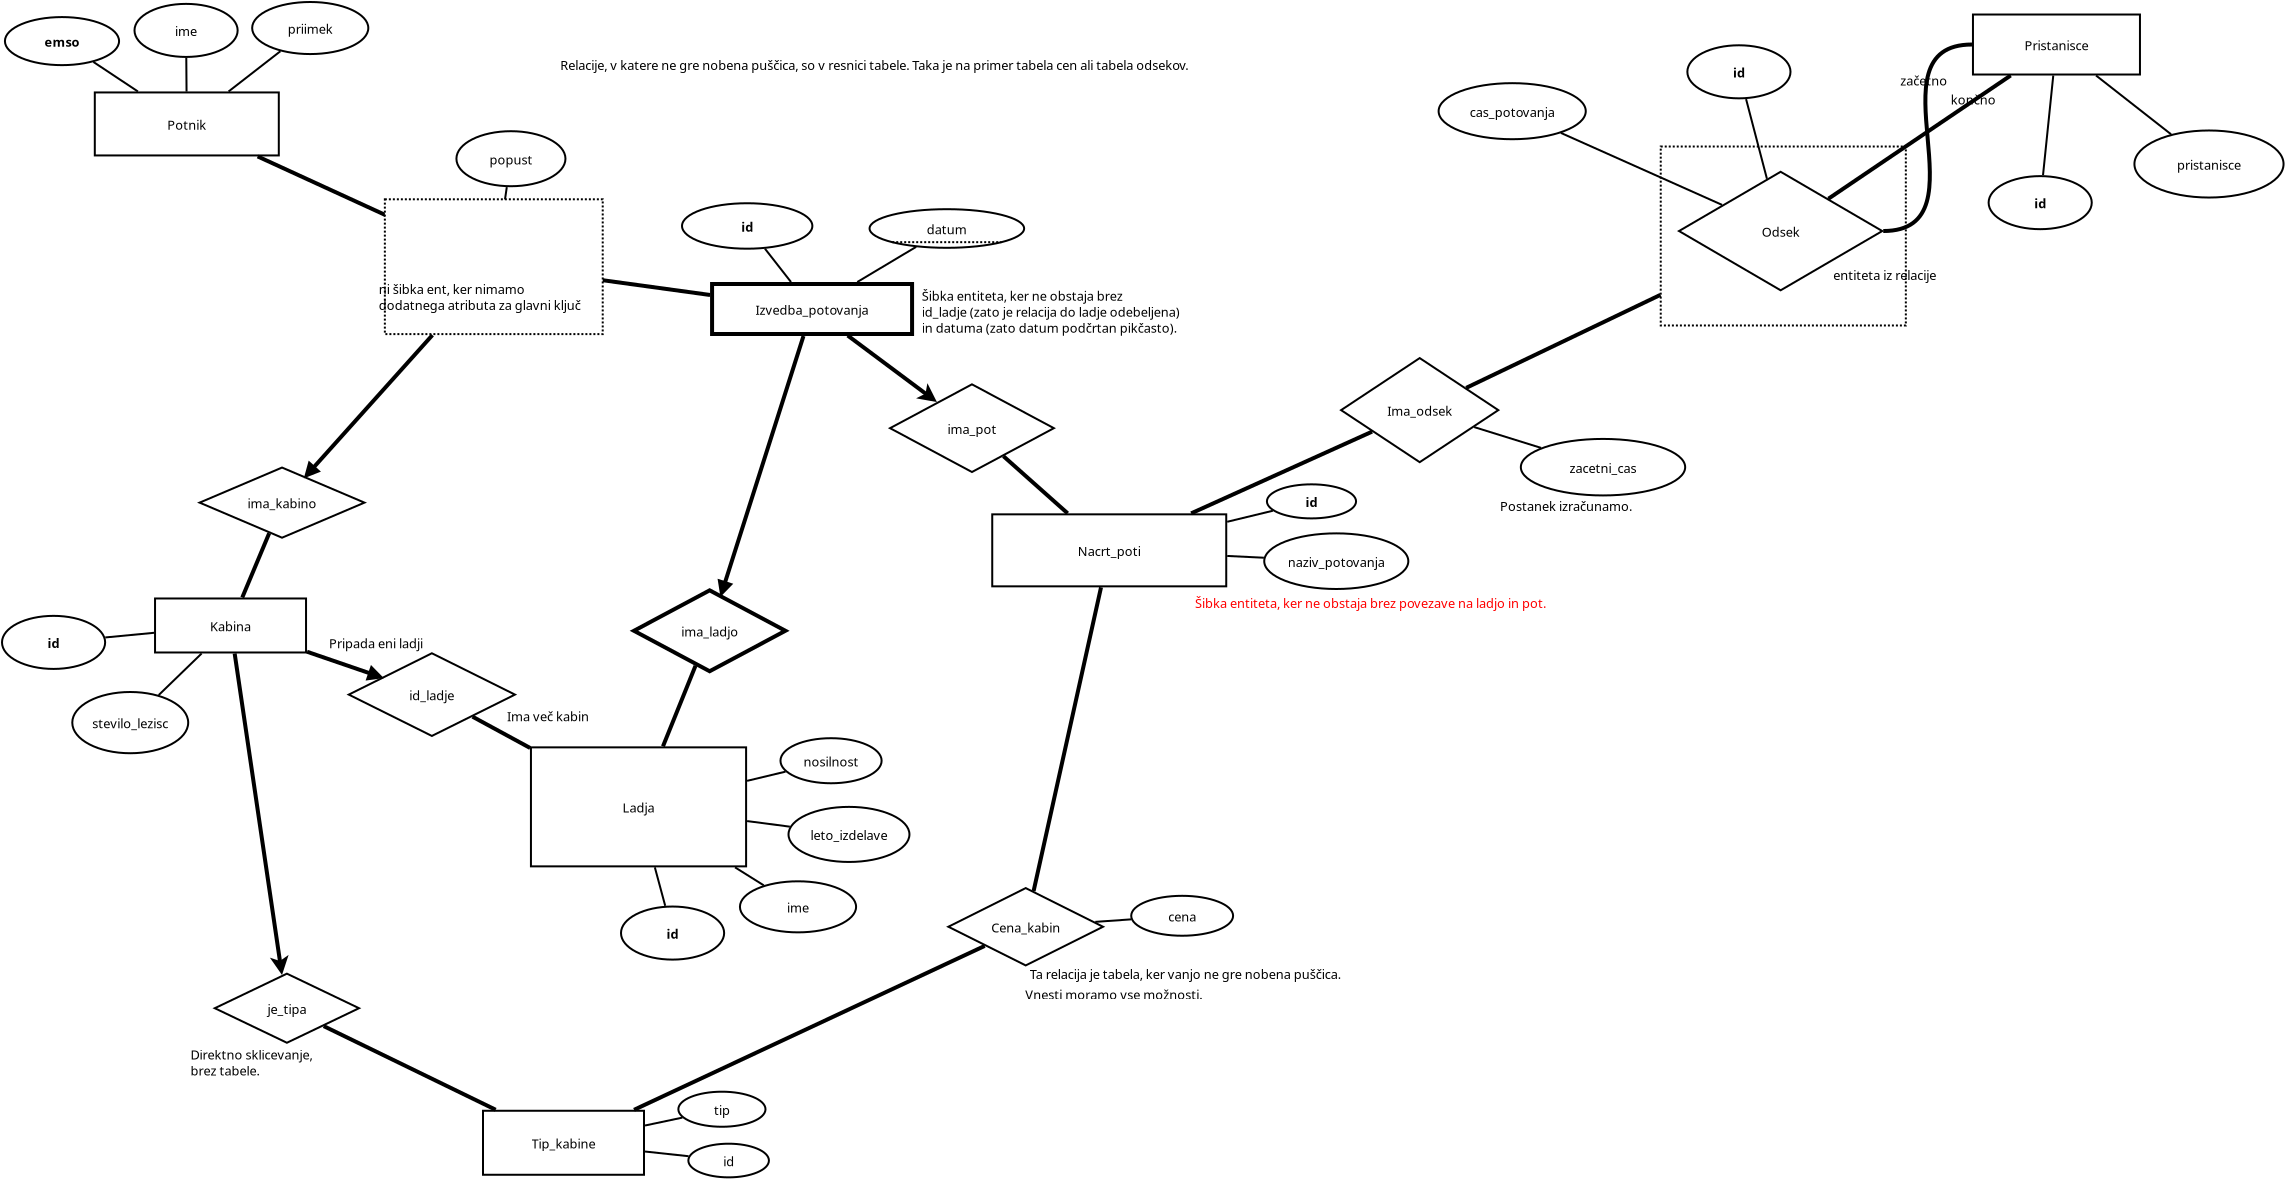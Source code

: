 <?xml version="1.0" encoding="UTF-8"?>
<dia:diagram xmlns:dia="http://www.lysator.liu.se/~alla/dia/">
  <dia:layer name="Ozadje" visible="true" active="true">
    <dia:object type="Flowchart - Box" version="0" id="O0">
      <dia:attribute name="obj_pos">
        <dia:point val="33.085,21.351"/>
      </dia:attribute>
      <dia:attribute name="obj_bb">
        <dia:rectangle val="33.035,21.301;43.893,27.351"/>
      </dia:attribute>
      <dia:attribute name="elem_corner">
        <dia:point val="33.085,21.351"/>
      </dia:attribute>
      <dia:attribute name="elem_width">
        <dia:real val="10.758"/>
      </dia:attribute>
      <dia:attribute name="elem_height">
        <dia:real val="5.95"/>
      </dia:attribute>
      <dia:attribute name="show_background">
        <dia:boolean val="true"/>
      </dia:attribute>
      <dia:attribute name="padding">
        <dia:real val="0.5"/>
      </dia:attribute>
      <dia:attribute name="text">
        <dia:composite type="text">
          <dia:attribute name="string">
            <dia:string>#Ladja#</dia:string>
          </dia:attribute>
          <dia:attribute name="font">
            <dia:font family="sans" style="0" name="Helvetica"/>
          </dia:attribute>
          <dia:attribute name="height">
            <dia:real val="0.8"/>
          </dia:attribute>
          <dia:attribute name="pos">
            <dia:point val="38.464,24.521"/>
          </dia:attribute>
          <dia:attribute name="color">
            <dia:color val="#000000"/>
          </dia:attribute>
          <dia:attribute name="alignment">
            <dia:enum val="1"/>
          </dia:attribute>
        </dia:composite>
      </dia:attribute>
    </dia:object>
    <dia:object type="Flowchart - Box" version="0" id="O1">
      <dia:attribute name="obj_pos">
        <dia:point val="56.15,9.7"/>
      </dia:attribute>
      <dia:attribute name="obj_bb">
        <dia:rectangle val="56.1,9.65;67.9,13.35"/>
      </dia:attribute>
      <dia:attribute name="elem_corner">
        <dia:point val="56.15,9.7"/>
      </dia:attribute>
      <dia:attribute name="elem_width">
        <dia:real val="11.7"/>
      </dia:attribute>
      <dia:attribute name="elem_height">
        <dia:real val="3.6"/>
      </dia:attribute>
      <dia:attribute name="border_width">
        <dia:real val="0.1"/>
      </dia:attribute>
      <dia:attribute name="show_background">
        <dia:boolean val="true"/>
      </dia:attribute>
      <dia:attribute name="padding">
        <dia:real val="0.5"/>
      </dia:attribute>
      <dia:attribute name="text">
        <dia:composite type="text">
          <dia:attribute name="string">
            <dia:string>#Nacrt_poti#</dia:string>
          </dia:attribute>
          <dia:attribute name="font">
            <dia:font family="sans" style="0" name="Helvetica"/>
          </dia:attribute>
          <dia:attribute name="height">
            <dia:real val="0.8"/>
          </dia:attribute>
          <dia:attribute name="pos">
            <dia:point val="62.0,11.695"/>
          </dia:attribute>
          <dia:attribute name="color">
            <dia:color val="#000000"/>
          </dia:attribute>
          <dia:attribute name="alignment">
            <dia:enum val="1"/>
          </dia:attribute>
        </dia:composite>
      </dia:attribute>
    </dia:object>
    <dia:object type="Flowchart - Diamond" version="0" id="O2">
      <dia:attribute name="obj_pos">
        <dia:point val="38.234,13.5"/>
      </dia:attribute>
      <dia:attribute name="obj_bb">
        <dia:rectangle val="38.134,13.4;45.906,17.645"/>
      </dia:attribute>
      <dia:attribute name="elem_corner">
        <dia:point val="38.234,13.5"/>
      </dia:attribute>
      <dia:attribute name="elem_width">
        <dia:real val="7.572"/>
      </dia:attribute>
      <dia:attribute name="elem_height">
        <dia:real val="4.045"/>
      </dia:attribute>
      <dia:attribute name="border_width">
        <dia:real val="0.2"/>
      </dia:attribute>
      <dia:attribute name="show_background">
        <dia:boolean val="true"/>
      </dia:attribute>
      <dia:attribute name="padding">
        <dia:real val="0.354"/>
      </dia:attribute>
      <dia:attribute name="text">
        <dia:composite type="text">
          <dia:attribute name="string">
            <dia:string>#ima_ladjo#</dia:string>
          </dia:attribute>
          <dia:attribute name="font">
            <dia:font family="sans" style="0" name="Helvetica"/>
          </dia:attribute>
          <dia:attribute name="height">
            <dia:real val="0.8"/>
          </dia:attribute>
          <dia:attribute name="pos">
            <dia:point val="42.02,15.717"/>
          </dia:attribute>
          <dia:attribute name="color">
            <dia:color val="#000000"/>
          </dia:attribute>
          <dia:attribute name="alignment">
            <dia:enum val="1"/>
          </dia:attribute>
        </dia:composite>
      </dia:attribute>
    </dia:object>
    <dia:object type="Flowchart - Diamond" version="0" id="O3">
      <dia:attribute name="obj_pos">
        <dia:point val="73.592,1.887"/>
      </dia:attribute>
      <dia:attribute name="obj_bb">
        <dia:rectangle val="73.542,1.837;81.502,7.142"/>
      </dia:attribute>
      <dia:attribute name="elem_corner">
        <dia:point val="73.592,1.887"/>
      </dia:attribute>
      <dia:attribute name="elem_width">
        <dia:real val="7.861"/>
      </dia:attribute>
      <dia:attribute name="elem_height">
        <dia:real val="5.205"/>
      </dia:attribute>
      <dia:attribute name="border_width">
        <dia:real val="0.1"/>
      </dia:attribute>
      <dia:attribute name="show_background">
        <dia:boolean val="true"/>
      </dia:attribute>
      <dia:attribute name="padding">
        <dia:real val="0.354"/>
      </dia:attribute>
      <dia:attribute name="text">
        <dia:composite type="text">
          <dia:attribute name="string">
            <dia:string>#Ima_odsek#</dia:string>
          </dia:attribute>
          <dia:attribute name="font">
            <dia:font family="sans" style="0" name="Helvetica"/>
          </dia:attribute>
          <dia:attribute name="height">
            <dia:real val="0.8"/>
          </dia:attribute>
          <dia:attribute name="pos">
            <dia:point val="77.522,4.684"/>
          </dia:attribute>
          <dia:attribute name="color">
            <dia:color val="#000000"/>
          </dia:attribute>
          <dia:attribute name="alignment">
            <dia:enum val="1"/>
          </dia:attribute>
        </dia:composite>
      </dia:attribute>
    </dia:object>
    <dia:object type="Flowchart - Ellipse" version="0" id="O4">
      <dia:attribute name="obj_pos">
        <dia:point val="90.906,-13.753"/>
      </dia:attribute>
      <dia:attribute name="obj_bb">
        <dia:rectangle val="90.856,-13.803;96.112,-11.049"/>
      </dia:attribute>
      <dia:attribute name="elem_corner">
        <dia:point val="90.906,-13.753"/>
      </dia:attribute>
      <dia:attribute name="elem_width">
        <dia:real val="5.157"/>
      </dia:attribute>
      <dia:attribute name="elem_height">
        <dia:real val="2.653"/>
      </dia:attribute>
      <dia:attribute name="border_width">
        <dia:real val="0.1"/>
      </dia:attribute>
      <dia:attribute name="show_background">
        <dia:boolean val="true"/>
      </dia:attribute>
      <dia:attribute name="padding">
        <dia:real val="0.354"/>
      </dia:attribute>
      <dia:attribute name="text">
        <dia:composite type="text">
          <dia:attribute name="string">
            <dia:string>#id#</dia:string>
          </dia:attribute>
          <dia:attribute name="font">
            <dia:font family="sans" style="80" name="Helvetica-Bold"/>
          </dia:attribute>
          <dia:attribute name="height">
            <dia:real val="0.8"/>
          </dia:attribute>
          <dia:attribute name="pos">
            <dia:point val="93.484,-12.231"/>
          </dia:attribute>
          <dia:attribute name="color">
            <dia:color val="#000000"/>
          </dia:attribute>
          <dia:attribute name="alignment">
            <dia:enum val="1"/>
          </dia:attribute>
        </dia:composite>
      </dia:attribute>
    </dia:object>
    <dia:object type="Flowchart - Box" version="0" id="O5">
      <dia:attribute name="obj_pos">
        <dia:point val="105.186,-15.291"/>
      </dia:attribute>
      <dia:attribute name="obj_bb">
        <dia:rectangle val="105.136,-15.341;113.586,-12.241"/>
      </dia:attribute>
      <dia:attribute name="elem_corner">
        <dia:point val="105.186,-15.291"/>
      </dia:attribute>
      <dia:attribute name="elem_width">
        <dia:real val="8.35"/>
      </dia:attribute>
      <dia:attribute name="elem_height">
        <dia:real val="3.0"/>
      </dia:attribute>
      <dia:attribute name="show_background">
        <dia:boolean val="true"/>
      </dia:attribute>
      <dia:attribute name="padding">
        <dia:real val="0.5"/>
      </dia:attribute>
      <dia:attribute name="text">
        <dia:composite type="text">
          <dia:attribute name="string">
            <dia:string>#Pristanisce#</dia:string>
          </dia:attribute>
          <dia:attribute name="font">
            <dia:font family="sans" style="0" name="Helvetica"/>
          </dia:attribute>
          <dia:attribute name="height">
            <dia:real val="0.8"/>
          </dia:attribute>
          <dia:attribute name="pos">
            <dia:point val="109.361,-13.596"/>
          </dia:attribute>
          <dia:attribute name="color">
            <dia:color val="#000000"/>
          </dia:attribute>
          <dia:attribute name="alignment">
            <dia:enum val="1"/>
          </dia:attribute>
        </dia:composite>
      </dia:attribute>
    </dia:object>
    <dia:object type="Flowchart - Ellipse" version="0" id="O6">
      <dia:attribute name="obj_pos">
        <dia:point val="105.969,-7.211"/>
      </dia:attribute>
      <dia:attribute name="obj_bb">
        <dia:rectangle val="105.919,-7.261;111.176,-4.508"/>
      </dia:attribute>
      <dia:attribute name="elem_corner">
        <dia:point val="105.969,-7.211"/>
      </dia:attribute>
      <dia:attribute name="elem_width">
        <dia:real val="5.157"/>
      </dia:attribute>
      <dia:attribute name="elem_height">
        <dia:real val="2.653"/>
      </dia:attribute>
      <dia:attribute name="border_width">
        <dia:real val="0.1"/>
      </dia:attribute>
      <dia:attribute name="show_background">
        <dia:boolean val="true"/>
      </dia:attribute>
      <dia:attribute name="padding">
        <dia:real val="0.354"/>
      </dia:attribute>
      <dia:attribute name="text">
        <dia:composite type="text">
          <dia:attribute name="string">
            <dia:string>#id#</dia:string>
          </dia:attribute>
          <dia:attribute name="font">
            <dia:font family="sans" style="80" name="Helvetica-Bold"/>
          </dia:attribute>
          <dia:attribute name="height">
            <dia:real val="0.8"/>
          </dia:attribute>
          <dia:attribute name="pos">
            <dia:point val="108.547,-5.689"/>
          </dia:attribute>
          <dia:attribute name="color">
            <dia:color val="#000000"/>
          </dia:attribute>
          <dia:attribute name="alignment">
            <dia:enum val="1"/>
          </dia:attribute>
        </dia:composite>
      </dia:attribute>
    </dia:object>
    <dia:object type="Flowchart - Ellipse" version="0" id="O7">
      <dia:attribute name="obj_pos">
        <dia:point val="113.259,-9.493"/>
      </dia:attribute>
      <dia:attribute name="obj_bb">
        <dia:rectangle val="113.209,-9.543;120.766,-6.09"/>
      </dia:attribute>
      <dia:attribute name="elem_corner">
        <dia:point val="113.259,-9.493"/>
      </dia:attribute>
      <dia:attribute name="elem_width">
        <dia:real val="7.457"/>
      </dia:attribute>
      <dia:attribute name="elem_height">
        <dia:real val="3.353"/>
      </dia:attribute>
      <dia:attribute name="show_background">
        <dia:boolean val="true"/>
      </dia:attribute>
      <dia:attribute name="padding">
        <dia:real val="0.354"/>
      </dia:attribute>
      <dia:attribute name="text">
        <dia:composite type="text">
          <dia:attribute name="string">
            <dia:string>#pristanisce#</dia:string>
          </dia:attribute>
          <dia:attribute name="font">
            <dia:font family="sans" style="0" name="Helvetica"/>
          </dia:attribute>
          <dia:attribute name="height">
            <dia:real val="0.8"/>
          </dia:attribute>
          <dia:attribute name="pos">
            <dia:point val="116.987,-7.621"/>
          </dia:attribute>
          <dia:attribute name="color">
            <dia:color val="#000000"/>
          </dia:attribute>
          <dia:attribute name="alignment">
            <dia:enum val="1"/>
          </dia:attribute>
        </dia:composite>
      </dia:attribute>
    </dia:object>
    <dia:object type="Standard - Line" version="0" id="O8">
      <dia:attribute name="obj_pos">
        <dia:point val="93.841,-11.063"/>
      </dia:attribute>
      <dia:attribute name="obj_bb">
        <dia:rectangle val="93.78,-11.124;94.945,-7.018"/>
      </dia:attribute>
      <dia:attribute name="conn_endpoints">
        <dia:point val="93.841,-11.063"/>
        <dia:point val="94.884,-7.079"/>
      </dia:attribute>
      <dia:attribute name="numcp">
        <dia:int val="1"/>
      </dia:attribute>
      <dia:connections>
        <dia:connection handle="0" to="O4" connection="16"/>
        <dia:connection handle="1" to="O75" connection="16"/>
      </dia:connections>
    </dia:object>
    <dia:object type="Standard - Line" version="0" id="O9">
      <dia:attribute name="obj_pos">
        <dia:point val="97.962,-6.083"/>
      </dia:attribute>
      <dia:attribute name="obj_bb">
        <dia:rectangle val="97.823,-12.381;107.208,-5.945"/>
      </dia:attribute>
      <dia:attribute name="conn_endpoints">
        <dia:point val="97.962,-6.083"/>
        <dia:point val="107.07,-12.242"/>
      </dia:attribute>
      <dia:attribute name="numcp">
        <dia:int val="1"/>
      </dia:attribute>
      <dia:attribute name="line_width">
        <dia:real val="0.2"/>
      </dia:attribute>
      <dia:connections>
        <dia:connection handle="0" to="O75" connection="16"/>
        <dia:connection handle="1" to="O5" connection="16"/>
      </dia:connections>
    </dia:object>
    <dia:object type="Standard - Line" version="0" id="O10">
      <dia:attribute name="obj_pos">
        <dia:point val="109.202,-12.242"/>
      </dia:attribute>
      <dia:attribute name="obj_bb">
        <dia:rectangle val="108.634,-12.297;109.256,-7.205"/>
      </dia:attribute>
      <dia:attribute name="conn_endpoints">
        <dia:point val="109.202,-12.242"/>
        <dia:point val="108.689,-7.259"/>
      </dia:attribute>
      <dia:attribute name="numcp">
        <dia:int val="1"/>
      </dia:attribute>
      <dia:connections>
        <dia:connection handle="0" to="O5" connection="16"/>
        <dia:connection handle="1" to="O6" connection="16"/>
      </dia:connections>
    </dia:object>
    <dia:object type="Standard - Line" version="0" id="O11">
      <dia:attribute name="obj_pos">
        <dia:point val="111.339,-12.241"/>
      </dia:attribute>
      <dia:attribute name="obj_bb">
        <dia:rectangle val="111.269,-12.312;115.162,-9.231"/>
      </dia:attribute>
      <dia:attribute name="conn_endpoints">
        <dia:point val="111.339,-12.241"/>
        <dia:point val="115.092,-9.301"/>
      </dia:attribute>
      <dia:attribute name="numcp">
        <dia:int val="1"/>
      </dia:attribute>
      <dia:connections>
        <dia:connection handle="0" to="O5" connection="16"/>
        <dia:connection handle="1" to="O7" connection="16"/>
      </dia:connections>
    </dia:object>
    <dia:object type="Standard - Line" version="0" id="O12">
      <dia:attribute name="obj_pos">
        <dia:point val="46.712,0.783"/>
      </dia:attribute>
      <dia:attribute name="obj_bb">
        <dia:rectangle val="42.385,0.657;46.837,13.921"/>
      </dia:attribute>
      <dia:attribute name="conn_endpoints">
        <dia:point val="46.712,0.783"/>
        <dia:point val="42.597,13.708"/>
      </dia:attribute>
      <dia:attribute name="numcp">
        <dia:int val="1"/>
      </dia:attribute>
      <dia:attribute name="line_width">
        <dia:real val="0.2"/>
      </dia:attribute>
      <dia:attribute name="end_arrow">
        <dia:enum val="3"/>
      </dia:attribute>
      <dia:attribute name="end_arrow_length">
        <dia:real val="0.5"/>
      </dia:attribute>
      <dia:attribute name="end_arrow_width">
        <dia:real val="0.5"/>
      </dia:attribute>
      <dia:connections>
        <dia:connection handle="0" to="O56" connection="16"/>
        <dia:connection handle="1" to="O2" connection="16"/>
      </dia:connections>
    </dia:object>
    <dia:object type="Standard - Line" version="0" id="O13">
      <dia:attribute name="obj_pos">
        <dia:point val="66.095,9.651"/>
      </dia:attribute>
      <dia:attribute name="obj_bb">
        <dia:rectangle val="65.962,5.432;75.273,9.783"/>
      </dia:attribute>
      <dia:attribute name="conn_endpoints">
        <dia:point val="66.095,9.651"/>
        <dia:point val="75.141,5.565"/>
      </dia:attribute>
      <dia:attribute name="numcp">
        <dia:int val="1"/>
      </dia:attribute>
      <dia:attribute name="line_width">
        <dia:real val="0.2"/>
      </dia:attribute>
      <dia:connections>
        <dia:connection handle="0" to="O1" connection="16"/>
        <dia:connection handle="1" to="O3" connection="16"/>
      </dia:connections>
    </dia:object>
    <dia:object type="Standard - Line" version="0" id="O14">
      <dia:attribute name="obj_pos">
        <dia:point val="41.315,17.268"/>
      </dia:attribute>
      <dia:attribute name="obj_bb">
        <dia:rectangle val="39.556,17.138;41.445,21.432"/>
      </dia:attribute>
      <dia:attribute name="conn_endpoints">
        <dia:point val="41.315,17.268"/>
        <dia:point val="39.686,21.301"/>
      </dia:attribute>
      <dia:attribute name="numcp">
        <dia:int val="1"/>
      </dia:attribute>
      <dia:attribute name="line_width">
        <dia:real val="0.2"/>
      </dia:attribute>
      <dia:connections>
        <dia:connection handle="0" to="O2" connection="16"/>
        <dia:connection handle="1" to="O0" connection="16"/>
      </dia:connections>
    </dia:object>
    <dia:object type="Flowchart - Box" version="0" id="O15">
      <dia:attribute name="obj_pos">
        <dia:point val="14.29,13.907"/>
      </dia:attribute>
      <dia:attribute name="obj_bb">
        <dia:rectangle val="14.24,13.857;21.89,16.657"/>
      </dia:attribute>
      <dia:attribute name="elem_corner">
        <dia:point val="14.29,13.907"/>
      </dia:attribute>
      <dia:attribute name="elem_width">
        <dia:real val="7.55"/>
      </dia:attribute>
      <dia:attribute name="elem_height">
        <dia:real val="2.7"/>
      </dia:attribute>
      <dia:attribute name="show_background">
        <dia:boolean val="true"/>
      </dia:attribute>
      <dia:attribute name="padding">
        <dia:real val="0.5"/>
      </dia:attribute>
      <dia:attribute name="text">
        <dia:composite type="text">
          <dia:attribute name="string">
            <dia:string>#Kabina#</dia:string>
          </dia:attribute>
          <dia:attribute name="font">
            <dia:font family="sans" style="0" name="Helvetica"/>
          </dia:attribute>
          <dia:attribute name="height">
            <dia:real val="0.8"/>
          </dia:attribute>
          <dia:attribute name="pos">
            <dia:point val="18.065,15.452"/>
          </dia:attribute>
          <dia:attribute name="color">
            <dia:color val="#000000"/>
          </dia:attribute>
          <dia:attribute name="alignment">
            <dia:enum val="1"/>
          </dia:attribute>
        </dia:composite>
      </dia:attribute>
    </dia:object>
    <dia:object type="Flowchart - Diamond" version="0" id="O16">
      <dia:attribute name="obj_pos">
        <dia:point val="23.976,16.646"/>
      </dia:attribute>
      <dia:attribute name="obj_bb">
        <dia:rectangle val="23.926,16.596;32.335,20.831"/>
      </dia:attribute>
      <dia:attribute name="elem_corner">
        <dia:point val="23.976,16.646"/>
      </dia:attribute>
      <dia:attribute name="elem_width">
        <dia:real val="8.309"/>
      </dia:attribute>
      <dia:attribute name="elem_height">
        <dia:real val="4.134"/>
      </dia:attribute>
      <dia:attribute name="border_width">
        <dia:real val="0.1"/>
      </dia:attribute>
      <dia:attribute name="show_background">
        <dia:boolean val="true"/>
      </dia:attribute>
      <dia:attribute name="padding">
        <dia:real val="0.354"/>
      </dia:attribute>
      <dia:attribute name="text">
        <dia:composite type="text">
          <dia:attribute name="string">
            <dia:string>#id_ladje#</dia:string>
          </dia:attribute>
          <dia:attribute name="font">
            <dia:font family="sans" style="0" name="Helvetica"/>
          </dia:attribute>
          <dia:attribute name="height">
            <dia:real val="0.8"/>
          </dia:attribute>
          <dia:attribute name="pos">
            <dia:point val="28.131,18.908"/>
          </dia:attribute>
          <dia:attribute name="color">
            <dia:color val="#000000"/>
          </dia:attribute>
          <dia:attribute name="alignment">
            <dia:enum val="1"/>
          </dia:attribute>
        </dia:composite>
      </dia:attribute>
    </dia:object>
    <dia:object type="Flowchart - Ellipse" version="0" id="O17">
      <dia:attribute name="obj_pos">
        <dia:point val="6.638,14.776"/>
      </dia:attribute>
      <dia:attribute name="obj_bb">
        <dia:rectangle val="6.588,14.726;11.844,17.479"/>
      </dia:attribute>
      <dia:attribute name="elem_corner">
        <dia:point val="6.638,14.776"/>
      </dia:attribute>
      <dia:attribute name="elem_width">
        <dia:real val="5.157"/>
      </dia:attribute>
      <dia:attribute name="elem_height">
        <dia:real val="2.653"/>
      </dia:attribute>
      <dia:attribute name="border_width">
        <dia:real val="0.1"/>
      </dia:attribute>
      <dia:attribute name="show_background">
        <dia:boolean val="true"/>
      </dia:attribute>
      <dia:attribute name="padding">
        <dia:real val="0.354"/>
      </dia:attribute>
      <dia:attribute name="text">
        <dia:composite type="text">
          <dia:attribute name="string">
            <dia:string>#id#</dia:string>
          </dia:attribute>
          <dia:attribute name="font">
            <dia:font family="sans" style="80" name="Helvetica-Bold"/>
          </dia:attribute>
          <dia:attribute name="height">
            <dia:real val="0.8"/>
          </dia:attribute>
          <dia:attribute name="pos">
            <dia:point val="9.216,16.297"/>
          </dia:attribute>
          <dia:attribute name="color">
            <dia:color val="#000000"/>
          </dia:attribute>
          <dia:attribute name="alignment">
            <dia:enum val="1"/>
          </dia:attribute>
        </dia:composite>
      </dia:attribute>
    </dia:object>
    <dia:object type="Flowchart - Ellipse" version="0" id="O18">
      <dia:attribute name="obj_pos">
        <dia:point val="10.152,18.583"/>
      </dia:attribute>
      <dia:attribute name="obj_bb">
        <dia:rectangle val="10.102,18.533;15.998,21.695"/>
      </dia:attribute>
      <dia:attribute name="elem_corner">
        <dia:point val="10.152,18.583"/>
      </dia:attribute>
      <dia:attribute name="elem_width">
        <dia:real val="5.796"/>
      </dia:attribute>
      <dia:attribute name="elem_height">
        <dia:real val="3.062"/>
      </dia:attribute>
      <dia:attribute name="show_background">
        <dia:boolean val="true"/>
      </dia:attribute>
      <dia:attribute name="padding">
        <dia:real val="0.354"/>
      </dia:attribute>
      <dia:attribute name="text">
        <dia:composite type="text">
          <dia:attribute name="string">
            <dia:string>#stevilo_lezisc#</dia:string>
          </dia:attribute>
          <dia:attribute name="font">
            <dia:font family="sans" style="0" name="Helvetica"/>
          </dia:attribute>
          <dia:attribute name="height">
            <dia:real val="0.8"/>
          </dia:attribute>
          <dia:attribute name="pos">
            <dia:point val="13.05,20.309"/>
          </dia:attribute>
          <dia:attribute name="color">
            <dia:color val="#000000"/>
          </dia:attribute>
          <dia:attribute name="alignment">
            <dia:enum val="1"/>
          </dia:attribute>
        </dia:composite>
      </dia:attribute>
    </dia:object>
    <dia:object type="Standard - Line" version="0" id="O19">
      <dia:attribute name="obj_pos">
        <dia:point val="30.165,19.818"/>
      </dia:attribute>
      <dia:attribute name="obj_bb">
        <dia:rectangle val="30.029,19.683;33.17,21.513"/>
      </dia:attribute>
      <dia:attribute name="conn_endpoints">
        <dia:point val="30.165,19.818"/>
        <dia:point val="33.035,21.377"/>
      </dia:attribute>
      <dia:attribute name="numcp">
        <dia:int val="1"/>
      </dia:attribute>
      <dia:attribute name="line_width">
        <dia:real val="0.2"/>
      </dia:attribute>
      <dia:connections>
        <dia:connection handle="0" to="O16" connection="16"/>
        <dia:connection handle="1" to="O0" connection="16"/>
      </dia:connections>
    </dia:object>
    <dia:object type="Standard - Line" version="0" id="O20">
      <dia:attribute name="obj_pos">
        <dia:point val="25.613,17.849"/>
      </dia:attribute>
      <dia:attribute name="obj_bb">
        <dia:rectangle val="21.762,16.443;25.741,18.018"/>
      </dia:attribute>
      <dia:attribute name="conn_endpoints">
        <dia:point val="25.613,17.849"/>
        <dia:point val="21.889,16.57"/>
      </dia:attribute>
      <dia:attribute name="numcp">
        <dia:int val="1"/>
      </dia:attribute>
      <dia:attribute name="line_width">
        <dia:real val="0.2"/>
      </dia:attribute>
      <dia:attribute name="start_arrow">
        <dia:enum val="3"/>
      </dia:attribute>
      <dia:attribute name="start_arrow_length">
        <dia:real val="0.5"/>
      </dia:attribute>
      <dia:attribute name="start_arrow_width">
        <dia:real val="0.5"/>
      </dia:attribute>
      <dia:connections>
        <dia:connection handle="0" to="O16" connection="16"/>
        <dia:connection handle="1" to="O15" connection="16"/>
      </dia:connections>
    </dia:object>
    <dia:object type="Standard - Line" version="0" id="O21">
      <dia:attribute name="obj_pos">
        <dia:point val="14.24,15.622"/>
      </dia:attribute>
      <dia:attribute name="obj_bb">
        <dia:rectangle val="11.746,15.568;14.294,15.91"/>
      </dia:attribute>
      <dia:attribute name="conn_endpoints">
        <dia:point val="14.24,15.622"/>
        <dia:point val="11.8,15.855"/>
      </dia:attribute>
      <dia:attribute name="numcp">
        <dia:int val="1"/>
      </dia:attribute>
      <dia:connections>
        <dia:connection handle="0" to="O15" connection="16"/>
        <dia:connection handle="1" to="O17" connection="16"/>
      </dia:connections>
    </dia:object>
    <dia:object type="Standard - Line" version="0" id="O22">
      <dia:attribute name="obj_pos">
        <dia:point val="16.619,16.657"/>
      </dia:attribute>
      <dia:attribute name="obj_bb">
        <dia:rectangle val="14.403,16.586;16.69,18.806"/>
      </dia:attribute>
      <dia:attribute name="conn_endpoints">
        <dia:point val="16.619,16.657"/>
        <dia:point val="14.473,18.735"/>
      </dia:attribute>
      <dia:attribute name="numcp">
        <dia:int val="1"/>
      </dia:attribute>
      <dia:connections>
        <dia:connection handle="0" to="O15" connection="16"/>
        <dia:connection handle="1" to="O18" connection="16"/>
      </dia:connections>
    </dia:object>
    <dia:object type="Flowchart - Box" version="0" id="O23">
      <dia:attribute name="obj_pos">
        <dia:point val="11.278,-11.395"/>
      </dia:attribute>
      <dia:attribute name="obj_bb">
        <dia:rectangle val="11.228,-11.445;20.528,-8.195"/>
      </dia:attribute>
      <dia:attribute name="elem_corner">
        <dia:point val="11.278,-11.395"/>
      </dia:attribute>
      <dia:attribute name="elem_width">
        <dia:real val="9.2"/>
      </dia:attribute>
      <dia:attribute name="elem_height">
        <dia:real val="3.15"/>
      </dia:attribute>
      <dia:attribute name="show_background">
        <dia:boolean val="true"/>
      </dia:attribute>
      <dia:attribute name="padding">
        <dia:real val="0.5"/>
      </dia:attribute>
      <dia:attribute name="text">
        <dia:composite type="text">
          <dia:attribute name="string">
            <dia:string>#Potnik#</dia:string>
          </dia:attribute>
          <dia:attribute name="font">
            <dia:font family="sans" style="0" name="Helvetica"/>
          </dia:attribute>
          <dia:attribute name="height">
            <dia:real val="0.8"/>
          </dia:attribute>
          <dia:attribute name="pos">
            <dia:point val="15.878,-9.625"/>
          </dia:attribute>
          <dia:attribute name="color">
            <dia:color val="#000000"/>
          </dia:attribute>
          <dia:attribute name="alignment">
            <dia:enum val="1"/>
          </dia:attribute>
        </dia:composite>
      </dia:attribute>
    </dia:object>
    <dia:object type="Flowchart - Ellipse" version="0" id="O24">
      <dia:attribute name="obj_pos">
        <dia:point val="6.784,-15.163"/>
      </dia:attribute>
      <dia:attribute name="obj_bb">
        <dia:rectangle val="6.734,-15.213;12.541,-12.71"/>
      </dia:attribute>
      <dia:attribute name="elem_corner">
        <dia:point val="6.784,-15.163"/>
      </dia:attribute>
      <dia:attribute name="elem_width">
        <dia:real val="5.707"/>
      </dia:attribute>
      <dia:attribute name="elem_height">
        <dia:real val="2.403"/>
      </dia:attribute>
      <dia:attribute name="border_width">
        <dia:real val="0.1"/>
      </dia:attribute>
      <dia:attribute name="show_background">
        <dia:boolean val="true"/>
      </dia:attribute>
      <dia:attribute name="padding">
        <dia:real val="0.354"/>
      </dia:attribute>
      <dia:attribute name="text">
        <dia:composite type="text">
          <dia:attribute name="string">
            <dia:string>#emso#</dia:string>
          </dia:attribute>
          <dia:attribute name="font">
            <dia:font family="sans" style="80" name="Helvetica-Bold"/>
          </dia:attribute>
          <dia:attribute name="height">
            <dia:real val="0.8"/>
          </dia:attribute>
          <dia:attribute name="pos">
            <dia:point val="9.638,-13.767"/>
          </dia:attribute>
          <dia:attribute name="color">
            <dia:color val="#000000"/>
          </dia:attribute>
          <dia:attribute name="alignment">
            <dia:enum val="1"/>
          </dia:attribute>
        </dia:composite>
      </dia:attribute>
    </dia:object>
    <dia:object type="Flowchart - Ellipse" version="0" id="O25">
      <dia:attribute name="obj_pos">
        <dia:point val="13.263,-15.823"/>
      </dia:attribute>
      <dia:attribute name="obj_bb">
        <dia:rectangle val="13.213,-15.873;18.47,-13.119"/>
      </dia:attribute>
      <dia:attribute name="elem_corner">
        <dia:point val="13.263,-15.823"/>
      </dia:attribute>
      <dia:attribute name="elem_width">
        <dia:real val="5.157"/>
      </dia:attribute>
      <dia:attribute name="elem_height">
        <dia:real val="2.653"/>
      </dia:attribute>
      <dia:attribute name="show_background">
        <dia:boolean val="true"/>
      </dia:attribute>
      <dia:attribute name="padding">
        <dia:real val="0.354"/>
      </dia:attribute>
      <dia:attribute name="text">
        <dia:composite type="text">
          <dia:attribute name="string">
            <dia:string>#ime#</dia:string>
          </dia:attribute>
          <dia:attribute name="font">
            <dia:font family="sans" style="0" name="Helvetica"/>
          </dia:attribute>
          <dia:attribute name="height">
            <dia:real val="0.8"/>
          </dia:attribute>
          <dia:attribute name="pos">
            <dia:point val="15.842,-14.301"/>
          </dia:attribute>
          <dia:attribute name="color">
            <dia:color val="#000000"/>
          </dia:attribute>
          <dia:attribute name="alignment">
            <dia:enum val="1"/>
          </dia:attribute>
        </dia:composite>
      </dia:attribute>
    </dia:object>
    <dia:object type="Flowchart - Ellipse" version="0" id="O26">
      <dia:attribute name="obj_pos">
        <dia:point val="19.146,-15.917"/>
      </dia:attribute>
      <dia:attribute name="obj_bb">
        <dia:rectangle val="19.096,-15.967;25.003,-13.264"/>
      </dia:attribute>
      <dia:attribute name="elem_corner">
        <dia:point val="19.146,-15.917"/>
      </dia:attribute>
      <dia:attribute name="elem_width">
        <dia:real val="5.807"/>
      </dia:attribute>
      <dia:attribute name="elem_height">
        <dia:real val="2.603"/>
      </dia:attribute>
      <dia:attribute name="show_background">
        <dia:boolean val="true"/>
      </dia:attribute>
      <dia:attribute name="padding">
        <dia:real val="0.354"/>
      </dia:attribute>
      <dia:attribute name="text">
        <dia:composite type="text">
          <dia:attribute name="string">
            <dia:string>#priimek#</dia:string>
          </dia:attribute>
          <dia:attribute name="font">
            <dia:font family="sans" style="0" name="Helvetica"/>
          </dia:attribute>
          <dia:attribute name="height">
            <dia:real val="0.8"/>
          </dia:attribute>
          <dia:attribute name="pos">
            <dia:point val="22.05,-14.42"/>
          </dia:attribute>
          <dia:attribute name="color">
            <dia:color val="#000000"/>
          </dia:attribute>
          <dia:attribute name="alignment">
            <dia:enum val="1"/>
          </dia:attribute>
        </dia:composite>
      </dia:attribute>
    </dia:object>
    <dia:object type="Standard - Line" version="0" id="O27">
      <dia:attribute name="obj_pos">
        <dia:point val="13.434,-11.442"/>
      </dia:attribute>
      <dia:attribute name="obj_bb">
        <dia:rectangle val="11.138,-12.989;13.504,-11.373"/>
      </dia:attribute>
      <dia:attribute name="conn_endpoints">
        <dia:point val="13.434,-11.442"/>
        <dia:point val="11.208,-12.92"/>
      </dia:attribute>
      <dia:attribute name="numcp">
        <dia:int val="1"/>
      </dia:attribute>
      <dia:connections>
        <dia:connection handle="0" to="O23" connection="16"/>
        <dia:connection handle="1" to="O24" connection="16"/>
      </dia:connections>
    </dia:object>
    <dia:object type="Standard - Line" version="0" id="O28">
      <dia:attribute name="obj_pos">
        <dia:point val="15.865,-11.437"/>
      </dia:attribute>
      <dia:attribute name="obj_bb">
        <dia:rectangle val="15.802,-13.171;15.916,-11.386"/>
      </dia:attribute>
      <dia:attribute name="conn_endpoints">
        <dia:point val="15.865,-11.437"/>
        <dia:point val="15.852,-13.12"/>
      </dia:attribute>
      <dia:attribute name="numcp">
        <dia:int val="1"/>
      </dia:attribute>
      <dia:connections>
        <dia:connection handle="0" to="O23" connection="16"/>
        <dia:connection handle="1" to="O25" connection="16"/>
      </dia:connections>
    </dia:object>
    <dia:object type="Standard - Line" version="0" id="O29">
      <dia:attribute name="obj_pos">
        <dia:point val="17.966,-11.443"/>
      </dia:attribute>
      <dia:attribute name="obj_bb">
        <dia:rectangle val="17.896,-13.527;20.629,-11.373"/>
      </dia:attribute>
      <dia:attribute name="conn_endpoints">
        <dia:point val="17.966,-11.443"/>
        <dia:point val="20.559,-13.457"/>
      </dia:attribute>
      <dia:attribute name="numcp">
        <dia:int val="1"/>
      </dia:attribute>
      <dia:connections>
        <dia:connection handle="0" to="O23" connection="16"/>
        <dia:connection handle="1" to="O26" connection="16"/>
      </dia:connections>
    </dia:object>
    <dia:object type="Standard - Line" version="0" id="O30">
      <dia:attribute name="obj_pos">
        <dia:point val="19.42,-8.195"/>
      </dia:attribute>
      <dia:attribute name="obj_bb">
        <dia:rectangle val="19.288,-8.327;28.984,-3.736"/>
      </dia:attribute>
      <dia:attribute name="conn_endpoints">
        <dia:point val="19.42,-8.195"/>
        <dia:point val="28.851,-3.868"/>
      </dia:attribute>
      <dia:attribute name="numcp">
        <dia:int val="1"/>
      </dia:attribute>
      <dia:attribute name="line_width">
        <dia:real val="0.2"/>
      </dia:attribute>
      <dia:connections>
        <dia:connection handle="0" to="O23" connection="16"/>
        <dia:connection handle="1" to="O96" connection="16"/>
      </dia:connections>
    </dia:object>
    <dia:object type="Standard - Text" version="1" id="O31">
      <dia:attribute name="obj_pos">
        <dia:point val="81.8,36.297"/>
      </dia:attribute>
      <dia:attribute name="obj_bb">
        <dia:rectangle val="81.8,35.702;81.8,36.447"/>
      </dia:attribute>
      <dia:attribute name="text">
        <dia:composite type="text">
          <dia:attribute name="string">
            <dia:string>##</dia:string>
          </dia:attribute>
          <dia:attribute name="font">
            <dia:font family="sans" style="0" name="Helvetica"/>
          </dia:attribute>
          <dia:attribute name="height">
            <dia:real val="0.8"/>
          </dia:attribute>
          <dia:attribute name="pos">
            <dia:point val="81.8,36.297"/>
          </dia:attribute>
          <dia:attribute name="color">
            <dia:color val="#000000"/>
          </dia:attribute>
          <dia:attribute name="alignment">
            <dia:enum val="0"/>
          </dia:attribute>
        </dia:composite>
      </dia:attribute>
      <dia:attribute name="valign">
        <dia:enum val="3"/>
      </dia:attribute>
    </dia:object>
    <dia:object type="Standard - Text" version="1" id="O32">
      <dia:attribute name="obj_pos">
        <dia:point val="70.016,10.197"/>
      </dia:attribute>
      <dia:attribute name="obj_bb">
        <dia:rectangle val="70.016,9.602;70.016,10.347"/>
      </dia:attribute>
      <dia:attribute name="text">
        <dia:composite type="text">
          <dia:attribute name="string">
            <dia:string>##</dia:string>
          </dia:attribute>
          <dia:attribute name="font">
            <dia:font family="sans" style="0" name="Helvetica"/>
          </dia:attribute>
          <dia:attribute name="height">
            <dia:real val="0.8"/>
          </dia:attribute>
          <dia:attribute name="pos">
            <dia:point val="70.016,10.197"/>
          </dia:attribute>
          <dia:attribute name="color">
            <dia:color val="#000000"/>
          </dia:attribute>
          <dia:attribute name="alignment">
            <dia:enum val="0"/>
          </dia:attribute>
        </dia:composite>
      </dia:attribute>
      <dia:attribute name="valign">
        <dia:enum val="3"/>
      </dia:attribute>
    </dia:object>
    <dia:object type="Standard - Text" version="1" id="O33">
      <dia:attribute name="obj_pos">
        <dia:point val="66.289,14.38"/>
      </dia:attribute>
      <dia:attribute name="obj_bb">
        <dia:rectangle val="66.289,13.785;85.617,14.53"/>
      </dia:attribute>
      <dia:attribute name="text">
        <dia:composite type="text">
          <dia:attribute name="string">
            <dia:string>#Šibka entiteta, ker ne obstaja brez povezave na ladjo in pot.#</dia:string>
          </dia:attribute>
          <dia:attribute name="font">
            <dia:font family="sans" style="0" name="Helvetica"/>
          </dia:attribute>
          <dia:attribute name="height">
            <dia:real val="0.8"/>
          </dia:attribute>
          <dia:attribute name="pos">
            <dia:point val="66.289,14.38"/>
          </dia:attribute>
          <dia:attribute name="color">
            <dia:color val="#ff0000"/>
          </dia:attribute>
          <dia:attribute name="alignment">
            <dia:enum val="0"/>
          </dia:attribute>
        </dia:composite>
      </dia:attribute>
      <dia:attribute name="valign">
        <dia:enum val="3"/>
      </dia:attribute>
    </dia:object>
    <dia:object type="Flowchart - Ellipse" version="0" id="O34">
      <dia:attribute name="obj_pos">
        <dia:point val="29.359,-9.457"/>
      </dia:attribute>
      <dia:attribute name="obj_bb">
        <dia:rectangle val="29.309,-9.507;34.86,-6.656"/>
      </dia:attribute>
      <dia:attribute name="elem_corner">
        <dia:point val="29.359,-9.457"/>
      </dia:attribute>
      <dia:attribute name="elem_width">
        <dia:real val="5.452"/>
      </dia:attribute>
      <dia:attribute name="elem_height">
        <dia:real val="2.751"/>
      </dia:attribute>
      <dia:attribute name="border_width">
        <dia:real val="0.1"/>
      </dia:attribute>
      <dia:attribute name="show_background">
        <dia:boolean val="true"/>
      </dia:attribute>
      <dia:attribute name="padding">
        <dia:real val="0.354"/>
      </dia:attribute>
      <dia:attribute name="text">
        <dia:composite type="text">
          <dia:attribute name="string">
            <dia:string>#popust#</dia:string>
          </dia:attribute>
          <dia:attribute name="font">
            <dia:font family="sans" style="0" name="Helvetica"/>
          </dia:attribute>
          <dia:attribute name="height">
            <dia:real val="0.8"/>
          </dia:attribute>
          <dia:attribute name="pos">
            <dia:point val="32.085,-7.886"/>
          </dia:attribute>
          <dia:attribute name="color">
            <dia:color val="#000000"/>
          </dia:attribute>
          <dia:attribute name="alignment">
            <dia:enum val="1"/>
          </dia:attribute>
        </dia:composite>
      </dia:attribute>
    </dia:object>
    <dia:object type="Standard - Line" version="0" id="O35">
      <dia:attribute name="obj_pos">
        <dia:point val="31.877,-6.66"/>
      </dia:attribute>
      <dia:attribute name="obj_bb">
        <dia:rectangle val="31.579,-6.717;31.934,-4.95"/>
      </dia:attribute>
      <dia:attribute name="conn_endpoints">
        <dia:point val="31.877,-6.66"/>
        <dia:point val="31.636,-5.006"/>
      </dia:attribute>
      <dia:attribute name="numcp">
        <dia:int val="1"/>
      </dia:attribute>
      <dia:attribute name="line_width">
        <dia:real val="0.1"/>
      </dia:attribute>
      <dia:connections>
        <dia:connection handle="0" to="O34" connection="16"/>
        <dia:connection handle="1" to="O96" connection="16"/>
      </dia:connections>
    </dia:object>
    <dia:object type="Standard - Line" version="0" id="O36">
      <dia:attribute name="obj_pos">
        <dia:point val="39.279,27.349"/>
      </dia:attribute>
      <dia:attribute name="obj_bb">
        <dia:rectangle val="39.218,27.288;39.86,29.336"/>
      </dia:attribute>
      <dia:attribute name="conn_endpoints">
        <dia:point val="39.279,27.349"/>
        <dia:point val="39.799,29.274"/>
      </dia:attribute>
      <dia:attribute name="numcp">
        <dia:int val="1"/>
      </dia:attribute>
      <dia:attribute name="line_width">
        <dia:real val="0.1"/>
      </dia:attribute>
      <dia:connections>
        <dia:connection handle="0" to="O0" connection="16"/>
        <dia:connection handle="1" to="O37" connection="16"/>
      </dia:connections>
    </dia:object>
    <dia:object type="Flowchart - Ellipse" version="0" id="O37">
      <dia:attribute name="obj_pos">
        <dia:point val="37.588,29.31"/>
      </dia:attribute>
      <dia:attribute name="obj_bb">
        <dia:rectangle val="37.538,29.26;42.794,32.013"/>
      </dia:attribute>
      <dia:attribute name="elem_corner">
        <dia:point val="37.588,29.31"/>
      </dia:attribute>
      <dia:attribute name="elem_width">
        <dia:real val="5.157"/>
      </dia:attribute>
      <dia:attribute name="elem_height">
        <dia:real val="2.653"/>
      </dia:attribute>
      <dia:attribute name="border_width">
        <dia:real val="0.1"/>
      </dia:attribute>
      <dia:attribute name="show_background">
        <dia:boolean val="true"/>
      </dia:attribute>
      <dia:attribute name="padding">
        <dia:real val="0.354"/>
      </dia:attribute>
      <dia:attribute name="text">
        <dia:composite type="text">
          <dia:attribute name="string">
            <dia:string>#id#</dia:string>
          </dia:attribute>
          <dia:attribute name="font">
            <dia:font family="sans" style="80" name="Helvetica-Bold"/>
          </dia:attribute>
          <dia:attribute name="height">
            <dia:real val="0.8"/>
          </dia:attribute>
          <dia:attribute name="pos">
            <dia:point val="40.166,30.832"/>
          </dia:attribute>
          <dia:attribute name="color">
            <dia:color val="#000000"/>
          </dia:attribute>
          <dia:attribute name="alignment">
            <dia:enum val="1"/>
          </dia:attribute>
        </dia:composite>
      </dia:attribute>
    </dia:object>
    <dia:object type="Flowchart - Ellipse" version="0" id="O38">
      <dia:attribute name="obj_pos">
        <dia:point val="45.562,20.893"/>
      </dia:attribute>
      <dia:attribute name="obj_bb">
        <dia:rectangle val="45.512,20.843;50.669,23.197"/>
      </dia:attribute>
      <dia:attribute name="elem_corner">
        <dia:point val="45.562,20.893"/>
      </dia:attribute>
      <dia:attribute name="elem_width">
        <dia:real val="5.057"/>
      </dia:attribute>
      <dia:attribute name="elem_height">
        <dia:real val="2.253"/>
      </dia:attribute>
      <dia:attribute name="show_background">
        <dia:boolean val="true"/>
      </dia:attribute>
      <dia:attribute name="padding">
        <dia:real val="0.354"/>
      </dia:attribute>
      <dia:attribute name="text">
        <dia:composite type="text">
          <dia:attribute name="string">
            <dia:string>#nosilnost#</dia:string>
          </dia:attribute>
          <dia:attribute name="font">
            <dia:font family="sans" style="0" name="Helvetica"/>
          </dia:attribute>
          <dia:attribute name="height">
            <dia:real val="0.8"/>
          </dia:attribute>
          <dia:attribute name="pos">
            <dia:point val="48.09,22.215"/>
          </dia:attribute>
          <dia:attribute name="color">
            <dia:color val="#000000"/>
          </dia:attribute>
          <dia:attribute name="alignment">
            <dia:enum val="1"/>
          </dia:attribute>
        </dia:composite>
      </dia:attribute>
    </dia:object>
    <dia:object type="Standard - Line" version="0" id="O39">
      <dia:attribute name="obj_pos">
        <dia:point val="43.894,23.026"/>
      </dia:attribute>
      <dia:attribute name="obj_bb">
        <dia:rectangle val="43.833,22.505;45.875,23.086"/>
      </dia:attribute>
      <dia:attribute name="conn_endpoints">
        <dia:point val="43.894,23.026"/>
        <dia:point val="45.815,22.565"/>
      </dia:attribute>
      <dia:attribute name="numcp">
        <dia:int val="1"/>
      </dia:attribute>
      <dia:connections>
        <dia:connection handle="0" to="O0" connection="16"/>
        <dia:connection handle="1" to="O38" connection="16"/>
      </dia:connections>
    </dia:object>
    <dia:object type="Flowchart - Ellipse" version="0" id="O40">
      <dia:attribute name="obj_pos">
        <dia:point val="45.964,24.327"/>
      </dia:attribute>
      <dia:attribute name="obj_bb">
        <dia:rectangle val="45.914,24.277;52.06,27.131"/>
      </dia:attribute>
      <dia:attribute name="elem_corner">
        <dia:point val="45.964,24.327"/>
      </dia:attribute>
      <dia:attribute name="elem_width">
        <dia:real val="6.046"/>
      </dia:attribute>
      <dia:attribute name="elem_height">
        <dia:real val="2.754"/>
      </dia:attribute>
      <dia:attribute name="show_background">
        <dia:boolean val="true"/>
      </dia:attribute>
      <dia:attribute name="padding">
        <dia:real val="0.354"/>
      </dia:attribute>
      <dia:attribute name="text">
        <dia:composite type="text">
          <dia:attribute name="string">
            <dia:string>#leto_izdelave#</dia:string>
          </dia:attribute>
          <dia:attribute name="font">
            <dia:font family="sans" style="0" name="Helvetica"/>
          </dia:attribute>
          <dia:attribute name="height">
            <dia:real val="0.8"/>
          </dia:attribute>
          <dia:attribute name="pos">
            <dia:point val="48.987,25.899"/>
          </dia:attribute>
          <dia:attribute name="color">
            <dia:color val="#000000"/>
          </dia:attribute>
          <dia:attribute name="alignment">
            <dia:enum val="1"/>
          </dia:attribute>
        </dia:composite>
      </dia:attribute>
    </dia:object>
    <dia:object type="Standard - Line" version="0" id="O41">
      <dia:attribute name="obj_pos">
        <dia:point val="43.893,25.037"/>
      </dia:attribute>
      <dia:attribute name="obj_bb">
        <dia:rectangle val="43.837,24.981;46.088,25.373"/>
      </dia:attribute>
      <dia:attribute name="conn_endpoints">
        <dia:point val="43.893,25.037"/>
        <dia:point val="46.032,25.317"/>
      </dia:attribute>
      <dia:attribute name="numcp">
        <dia:int val="1"/>
      </dia:attribute>
      <dia:connections>
        <dia:connection handle="0" to="O0" connection="16"/>
        <dia:connection handle="1" to="O40" connection="16"/>
      </dia:connections>
    </dia:object>
    <dia:object type="Flowchart - Ellipse" version="0" id="O42">
      <dia:attribute name="obj_pos">
        <dia:point val="43.535,28.048"/>
      </dia:attribute>
      <dia:attribute name="obj_bb">
        <dia:rectangle val="43.485,27.998;49.392,30.652"/>
      </dia:attribute>
      <dia:attribute name="elem_corner">
        <dia:point val="43.535,28.048"/>
      </dia:attribute>
      <dia:attribute name="elem_width">
        <dia:real val="5.807"/>
      </dia:attribute>
      <dia:attribute name="elem_height">
        <dia:real val="2.553"/>
      </dia:attribute>
      <dia:attribute name="show_background">
        <dia:boolean val="true"/>
      </dia:attribute>
      <dia:attribute name="padding">
        <dia:real val="0.354"/>
      </dia:attribute>
      <dia:attribute name="text">
        <dia:composite type="text">
          <dia:attribute name="string">
            <dia:string>#ime#</dia:string>
          </dia:attribute>
          <dia:attribute name="font">
            <dia:font family="sans" style="0" name="Helvetica"/>
          </dia:attribute>
          <dia:attribute name="height">
            <dia:real val="0.8"/>
          </dia:attribute>
          <dia:attribute name="pos">
            <dia:point val="46.438,29.52"/>
          </dia:attribute>
          <dia:attribute name="color">
            <dia:color val="#000000"/>
          </dia:attribute>
          <dia:attribute name="alignment">
            <dia:enum val="1"/>
          </dia:attribute>
        </dia:composite>
      </dia:attribute>
    </dia:object>
    <dia:object type="Standard - Line" version="0" id="O43">
      <dia:attribute name="obj_pos">
        <dia:point val="43.289,27.351"/>
      </dia:attribute>
      <dia:attribute name="obj_bb">
        <dia:rectangle val="43.22,27.282;44.797,28.322"/>
      </dia:attribute>
      <dia:attribute name="conn_endpoints">
        <dia:point val="43.289,27.351"/>
        <dia:point val="44.728,28.253"/>
      </dia:attribute>
      <dia:attribute name="numcp">
        <dia:int val="1"/>
      </dia:attribute>
      <dia:connections>
        <dia:connection handle="0" to="O0" connection="16"/>
        <dia:connection handle="1" to="O42" connection="16"/>
      </dia:connections>
    </dia:object>
    <dia:object type="Standard - Text" version="1" id="O44">
      <dia:attribute name="obj_pos">
        <dia:point val="24.404,10.25"/>
      </dia:attribute>
      <dia:attribute name="obj_bb">
        <dia:rectangle val="24.404,9.655;24.404,10.4"/>
      </dia:attribute>
      <dia:attribute name="text">
        <dia:composite type="text">
          <dia:attribute name="string">
            <dia:string>##</dia:string>
          </dia:attribute>
          <dia:attribute name="font">
            <dia:font family="sans" style="0" name="Helvetica"/>
          </dia:attribute>
          <dia:attribute name="height">
            <dia:real val="0.8"/>
          </dia:attribute>
          <dia:attribute name="pos">
            <dia:point val="24.404,10.25"/>
          </dia:attribute>
          <dia:attribute name="color">
            <dia:color val="#000000"/>
          </dia:attribute>
          <dia:attribute name="alignment">
            <dia:enum val="0"/>
          </dia:attribute>
        </dia:composite>
      </dia:attribute>
      <dia:attribute name="valign">
        <dia:enum val="3"/>
      </dia:attribute>
    </dia:object>
    <dia:object type="Flowchart - Ellipse" version="0" id="O45">
      <dia:attribute name="obj_pos">
        <dia:point val="50.016,-5.558"/>
      </dia:attribute>
      <dia:attribute name="obj_bb">
        <dia:rectangle val="49.966,-5.608;57.795,-3.576"/>
      </dia:attribute>
      <dia:attribute name="elem_corner">
        <dia:point val="50.016,-5.558"/>
      </dia:attribute>
      <dia:attribute name="elem_width">
        <dia:real val="7.729"/>
      </dia:attribute>
      <dia:attribute name="elem_height">
        <dia:real val="1.932"/>
      </dia:attribute>
      <dia:attribute name="show_background">
        <dia:boolean val="true"/>
      </dia:attribute>
      <dia:attribute name="padding">
        <dia:real val="0.354"/>
      </dia:attribute>
      <dia:attribute name="text">
        <dia:composite type="text">
          <dia:attribute name="string">
            <dia:string>#datum#</dia:string>
          </dia:attribute>
          <dia:attribute name="font">
            <dia:font family="sans" style="0" name="Helvetica"/>
          </dia:attribute>
          <dia:attribute name="height">
            <dia:real val="0.8"/>
          </dia:attribute>
          <dia:attribute name="pos">
            <dia:point val="53.88,-4.397"/>
          </dia:attribute>
          <dia:attribute name="color">
            <dia:color val="#000000"/>
          </dia:attribute>
          <dia:attribute name="alignment">
            <dia:enum val="1"/>
          </dia:attribute>
        </dia:composite>
      </dia:attribute>
    </dia:object>
    <dia:object type="Standard - Text" version="1" id="O46">
      <dia:attribute name="obj_pos">
        <dia:point val="22.993,16.401"/>
      </dia:attribute>
      <dia:attribute name="obj_bb">
        <dia:rectangle val="22.993,15.806;28.133,16.551"/>
      </dia:attribute>
      <dia:attribute name="text">
        <dia:composite type="text">
          <dia:attribute name="string">
            <dia:string>#Pripada eni ladji#</dia:string>
          </dia:attribute>
          <dia:attribute name="font">
            <dia:font family="sans" style="0" name="Helvetica"/>
          </dia:attribute>
          <dia:attribute name="height">
            <dia:real val="0.8"/>
          </dia:attribute>
          <dia:attribute name="pos">
            <dia:point val="22.993,16.401"/>
          </dia:attribute>
          <dia:attribute name="color">
            <dia:color val="#000000"/>
          </dia:attribute>
          <dia:attribute name="alignment">
            <dia:enum val="0"/>
          </dia:attribute>
        </dia:composite>
      </dia:attribute>
      <dia:attribute name="valign">
        <dia:enum val="3"/>
      </dia:attribute>
    </dia:object>
    <dia:object type="Standard - Line" version="0" id="O47">
      <dia:attribute name="obj_pos">
        <dia:point val="51.148,-3.909"/>
      </dia:attribute>
      <dia:attribute name="obj_bb">
        <dia:rectangle val="51.097,-3.959;56.663,-3.859"/>
      </dia:attribute>
      <dia:attribute name="conn_endpoints">
        <dia:point val="51.148,-3.909"/>
        <dia:point val="56.613,-3.909"/>
      </dia:attribute>
      <dia:attribute name="numcp">
        <dia:int val="1"/>
      </dia:attribute>
      <dia:attribute name="line_width">
        <dia:real val="0.1"/>
      </dia:attribute>
      <dia:attribute name="line_style">
        <dia:enum val="4"/>
      </dia:attribute>
      <dia:connections>
        <dia:connection handle="0" to="O45" connection="10"/>
        <dia:connection handle="1" to="O45" connection="14"/>
      </dia:connections>
    </dia:object>
    <dia:object type="Standard - Text" version="1" id="O48">
      <dia:attribute name="obj_pos">
        <dia:point val="31.893,20.051"/>
      </dia:attribute>
      <dia:attribute name="obj_bb">
        <dia:rectangle val="31.893,19.456;36.383,20.201"/>
      </dia:attribute>
      <dia:attribute name="text">
        <dia:composite type="text">
          <dia:attribute name="string">
            <dia:string>#Ima več kabin#</dia:string>
          </dia:attribute>
          <dia:attribute name="font">
            <dia:font family="sans" style="0" name="Helvetica"/>
          </dia:attribute>
          <dia:attribute name="height">
            <dia:real val="0.8"/>
          </dia:attribute>
          <dia:attribute name="pos">
            <dia:point val="31.893,20.051"/>
          </dia:attribute>
          <dia:attribute name="color">
            <dia:color val="#000000"/>
          </dia:attribute>
          <dia:attribute name="alignment">
            <dia:enum val="0"/>
          </dia:attribute>
        </dia:composite>
      </dia:attribute>
      <dia:attribute name="valign">
        <dia:enum val="3"/>
      </dia:attribute>
    </dia:object>
    <dia:object type="Flowchart - Ellipse" version="0" id="O49">
      <dia:attribute name="obj_pos">
        <dia:point val="40.639,-5.855"/>
      </dia:attribute>
      <dia:attribute name="obj_bb">
        <dia:rectangle val="40.59,-5.905;47.207,-3.532"/>
      </dia:attribute>
      <dia:attribute name="elem_corner">
        <dia:point val="40.639,-5.855"/>
      </dia:attribute>
      <dia:attribute name="elem_width">
        <dia:real val="6.517"/>
      </dia:attribute>
      <dia:attribute name="elem_height">
        <dia:real val="2.273"/>
      </dia:attribute>
      <dia:attribute name="border_width">
        <dia:real val="0.1"/>
      </dia:attribute>
      <dia:attribute name="show_background">
        <dia:boolean val="true"/>
      </dia:attribute>
      <dia:attribute name="padding">
        <dia:real val="0.354"/>
      </dia:attribute>
      <dia:attribute name="text">
        <dia:composite type="text">
          <dia:attribute name="string">
            <dia:string>#id#</dia:string>
          </dia:attribute>
          <dia:attribute name="font">
            <dia:font family="sans" style="80" name="Helvetica-Bold"/>
          </dia:attribute>
          <dia:attribute name="height">
            <dia:real val="0.8"/>
          </dia:attribute>
          <dia:attribute name="pos">
            <dia:point val="43.898,-4.524"/>
          </dia:attribute>
          <dia:attribute name="color">
            <dia:color val="#000000"/>
          </dia:attribute>
          <dia:attribute name="alignment">
            <dia:enum val="1"/>
          </dia:attribute>
        </dia:composite>
      </dia:attribute>
    </dia:object>
    <dia:object type="Standard - Line" version="0" id="O50">
      <dia:attribute name="obj_pos">
        <dia:point val="46.088,-1.915"/>
      </dia:attribute>
      <dia:attribute name="obj_bb">
        <dia:rectangle val="44.715,-3.653;46.159,-1.845"/>
      </dia:attribute>
      <dia:attribute name="conn_endpoints">
        <dia:point val="46.088,-1.915"/>
        <dia:point val="44.785,-3.583"/>
      </dia:attribute>
      <dia:attribute name="numcp">
        <dia:int val="1"/>
      </dia:attribute>
      <dia:connections>
        <dia:connection handle="0" to="O56" connection="16"/>
        <dia:connection handle="1" to="O49" connection="16"/>
      </dia:connections>
    </dia:object>
    <dia:object type="Flowchart - Ellipse" version="0" id="O51">
      <dia:attribute name="obj_pos">
        <dia:point val="69.884,8.2"/>
      </dia:attribute>
      <dia:attribute name="obj_bb">
        <dia:rectangle val="69.834,8.15;74.391,9.953"/>
      </dia:attribute>
      <dia:attribute name="elem_corner">
        <dia:point val="69.884,8.2"/>
      </dia:attribute>
      <dia:attribute name="elem_width">
        <dia:real val="4.457"/>
      </dia:attribute>
      <dia:attribute name="elem_height">
        <dia:real val="1.703"/>
      </dia:attribute>
      <dia:attribute name="border_width">
        <dia:real val="0.1"/>
      </dia:attribute>
      <dia:attribute name="show_background">
        <dia:boolean val="true"/>
      </dia:attribute>
      <dia:attribute name="padding">
        <dia:real val="0.354"/>
      </dia:attribute>
      <dia:attribute name="text">
        <dia:composite type="text">
          <dia:attribute name="string">
            <dia:string>#id#</dia:string>
          </dia:attribute>
          <dia:attribute name="font">
            <dia:font family="sans" style="80" name="Helvetica-Bold"/>
          </dia:attribute>
          <dia:attribute name="height">
            <dia:real val="0.8"/>
          </dia:attribute>
          <dia:attribute name="pos">
            <dia:point val="72.113,9.246"/>
          </dia:attribute>
          <dia:attribute name="color">
            <dia:color val="#000000"/>
          </dia:attribute>
          <dia:attribute name="alignment">
            <dia:enum val="1"/>
          </dia:attribute>
        </dia:composite>
      </dia:attribute>
    </dia:object>
    <dia:object type="Standard - Line" version="0" id="O52">
      <dia:attribute name="obj_pos">
        <dia:point val="70.181,9.519"/>
      </dia:attribute>
      <dia:attribute name="obj_bb">
        <dia:rectangle val="67.838,9.459;70.242,10.132"/>
      </dia:attribute>
      <dia:attribute name="conn_endpoints">
        <dia:point val="70.181,9.519"/>
        <dia:point val="67.898,10.072"/>
      </dia:attribute>
      <dia:attribute name="numcp">
        <dia:int val="1"/>
      </dia:attribute>
      <dia:connections>
        <dia:connection handle="0" to="O51" connection="16"/>
        <dia:connection handle="1" to="O1" connection="16"/>
      </dia:connections>
    </dia:object>
    <dia:object type="Flowchart - Ellipse" version="0" id="O53">
      <dia:attribute name="obj_pos">
        <dia:point val="78.469,-11.859"/>
      </dia:attribute>
      <dia:attribute name="obj_bb">
        <dia:rectangle val="78.419,-11.909;85.876,-9.005"/>
      </dia:attribute>
      <dia:attribute name="elem_corner">
        <dia:point val="78.469,-11.859"/>
      </dia:attribute>
      <dia:attribute name="elem_width">
        <dia:real val="7.357"/>
      </dia:attribute>
      <dia:attribute name="elem_height">
        <dia:real val="2.803"/>
      </dia:attribute>
      <dia:attribute name="show_background">
        <dia:boolean val="true"/>
      </dia:attribute>
      <dia:attribute name="padding">
        <dia:real val="0.354"/>
      </dia:attribute>
      <dia:attribute name="text">
        <dia:composite type="text">
          <dia:attribute name="string">
            <dia:string>#cas_potovanja#</dia:string>
          </dia:attribute>
          <dia:attribute name="font">
            <dia:font family="sans" style="0" name="Helvetica"/>
          </dia:attribute>
          <dia:attribute name="height">
            <dia:real val="0.8"/>
          </dia:attribute>
          <dia:attribute name="pos">
            <dia:point val="82.147,-10.262"/>
          </dia:attribute>
          <dia:attribute name="color">
            <dia:color val="#000000"/>
          </dia:attribute>
          <dia:attribute name="alignment">
            <dia:enum val="1"/>
          </dia:attribute>
        </dia:composite>
      </dia:attribute>
    </dia:object>
    <dia:object type="Standard - Line" version="0" id="O54">
      <dia:attribute name="obj_pos">
        <dia:point val="84.58,-9.371"/>
      </dia:attribute>
      <dia:attribute name="obj_bb">
        <dia:rectangle val="84.514,-9.437;92.708,-5.706"/>
      </dia:attribute>
      <dia:attribute name="conn_endpoints">
        <dia:point val="84.58,-9.371"/>
        <dia:point val="92.642,-5.772"/>
      </dia:attribute>
      <dia:attribute name="numcp">
        <dia:int val="1"/>
      </dia:attribute>
      <dia:connections>
        <dia:connection handle="0" to="O53" connection="16"/>
        <dia:connection handle="1" to="O75" connection="16"/>
      </dia:connections>
    </dia:object>
    <dia:object type="Standard - Line" version="0" id="O55">
      <dia:attribute name="obj_pos">
        <dia:point val="49.4,-1.916"/>
      </dia:attribute>
      <dia:attribute name="obj_bb">
        <dia:rectangle val="49.332,-3.744;52.415,-1.848"/>
      </dia:attribute>
      <dia:attribute name="conn_endpoints">
        <dia:point val="49.4,-1.916"/>
        <dia:point val="52.346,-3.676"/>
      </dia:attribute>
      <dia:attribute name="numcp">
        <dia:int val="1"/>
      </dia:attribute>
      <dia:connections>
        <dia:connection handle="0" to="O56" connection="16"/>
        <dia:connection handle="1" to="O45" connection="16"/>
      </dia:connections>
    </dia:object>
    <dia:object type="Flowchart - Box" version="0" id="O56">
      <dia:attribute name="obj_pos">
        <dia:point val="42.142,-1.817"/>
      </dia:attribute>
      <dia:attribute name="obj_bb">
        <dia:rectangle val="42.042,-1.917;52.242,0.783"/>
      </dia:attribute>
      <dia:attribute name="elem_corner">
        <dia:point val="42.142,-1.817"/>
      </dia:attribute>
      <dia:attribute name="elem_width">
        <dia:real val="10"/>
      </dia:attribute>
      <dia:attribute name="elem_height">
        <dia:real val="2.5"/>
      </dia:attribute>
      <dia:attribute name="border_width">
        <dia:real val="0.2"/>
      </dia:attribute>
      <dia:attribute name="show_background">
        <dia:boolean val="true"/>
      </dia:attribute>
      <dia:attribute name="padding">
        <dia:real val="0.5"/>
      </dia:attribute>
      <dia:attribute name="text">
        <dia:composite type="text">
          <dia:attribute name="string">
            <dia:string>#Izvedba_potovanja#</dia:string>
          </dia:attribute>
          <dia:attribute name="font">
            <dia:font family="sans" style="0" name="Helvetica"/>
          </dia:attribute>
          <dia:attribute name="height">
            <dia:real val="0.8"/>
          </dia:attribute>
          <dia:attribute name="pos">
            <dia:point val="47.142,-0.372"/>
          </dia:attribute>
          <dia:attribute name="color">
            <dia:color val="#000000"/>
          </dia:attribute>
          <dia:attribute name="alignment">
            <dia:enum val="1"/>
          </dia:attribute>
        </dia:composite>
      </dia:attribute>
    </dia:object>
    <dia:object type="Flowchart - Ellipse" version="0" id="O57">
      <dia:attribute name="obj_pos">
        <dia:point val="69.75,10.651"/>
      </dia:attribute>
      <dia:attribute name="obj_bb">
        <dia:rectangle val="69.7,10.601;77.004,13.483"/>
      </dia:attribute>
      <dia:attribute name="elem_corner">
        <dia:point val="69.75,10.651"/>
      </dia:attribute>
      <dia:attribute name="elem_width">
        <dia:real val="7.204"/>
      </dia:attribute>
      <dia:attribute name="elem_height">
        <dia:real val="2.782"/>
      </dia:attribute>
      <dia:attribute name="show_background">
        <dia:boolean val="true"/>
      </dia:attribute>
      <dia:attribute name="padding">
        <dia:real val="0.354"/>
      </dia:attribute>
      <dia:attribute name="text">
        <dia:composite type="text">
          <dia:attribute name="string">
            <dia:string>#naziv_potovanja#</dia:string>
          </dia:attribute>
          <dia:attribute name="font">
            <dia:font family="sans" style="0" name="Helvetica"/>
          </dia:attribute>
          <dia:attribute name="height">
            <dia:real val="0.8"/>
          </dia:attribute>
          <dia:attribute name="pos">
            <dia:point val="73.352,12.237"/>
          </dia:attribute>
          <dia:attribute name="color">
            <dia:color val="#000000"/>
          </dia:attribute>
          <dia:attribute name="alignment">
            <dia:enum val="1"/>
          </dia:attribute>
        </dia:composite>
      </dia:attribute>
    </dia:object>
    <dia:object type="Standard - Line" version="0" id="O58">
      <dia:attribute name="obj_pos">
        <dia:point val="67.899,11.782"/>
      </dia:attribute>
      <dia:attribute name="obj_bb">
        <dia:rectangle val="67.847,11.729;69.785,11.922"/>
      </dia:attribute>
      <dia:attribute name="conn_endpoints">
        <dia:point val="67.899,11.782"/>
        <dia:point val="69.733,11.869"/>
      </dia:attribute>
      <dia:attribute name="numcp">
        <dia:int val="1"/>
      </dia:attribute>
      <dia:connections>
        <dia:connection handle="0" to="O1" connection="16"/>
        <dia:connection handle="1" to="O57" connection="16"/>
      </dia:connections>
    </dia:object>
    <dia:object type="Flowchart - Box" version="0" id="O59">
      <dia:attribute name="obj_pos">
        <dia:point val="30.688,39.521"/>
      </dia:attribute>
      <dia:attribute name="obj_bb">
        <dia:rectangle val="30.638,39.471;38.788,42.771"/>
      </dia:attribute>
      <dia:attribute name="elem_corner">
        <dia:point val="30.688,39.521"/>
      </dia:attribute>
      <dia:attribute name="elem_width">
        <dia:real val="8.05"/>
      </dia:attribute>
      <dia:attribute name="elem_height">
        <dia:real val="3.2"/>
      </dia:attribute>
      <dia:attribute name="show_background">
        <dia:boolean val="true"/>
      </dia:attribute>
      <dia:attribute name="padding">
        <dia:real val="0.5"/>
      </dia:attribute>
      <dia:attribute name="text">
        <dia:composite type="text">
          <dia:attribute name="string">
            <dia:string>#Tip_kabine#</dia:string>
          </dia:attribute>
          <dia:attribute name="font">
            <dia:font family="sans" style="0" name="Helvetica"/>
          </dia:attribute>
          <dia:attribute name="height">
            <dia:real val="0.8"/>
          </dia:attribute>
          <dia:attribute name="pos">
            <dia:point val="34.713,41.316"/>
          </dia:attribute>
          <dia:attribute name="color">
            <dia:color val="#000000"/>
          </dia:attribute>
          <dia:attribute name="alignment">
            <dia:enum val="1"/>
          </dia:attribute>
        </dia:composite>
      </dia:attribute>
    </dia:object>
    <dia:object type="Flowchart - Diamond" version="0" id="O60">
      <dia:attribute name="obj_pos">
        <dia:point val="17.277,32.666"/>
      </dia:attribute>
      <dia:attribute name="obj_bb">
        <dia:rectangle val="17.227,32.616;24.538,36.171"/>
      </dia:attribute>
      <dia:attribute name="elem_corner">
        <dia:point val="17.277,32.666"/>
      </dia:attribute>
      <dia:attribute name="elem_width">
        <dia:real val="7.211"/>
      </dia:attribute>
      <dia:attribute name="elem_height">
        <dia:real val="3.455"/>
      </dia:attribute>
      <dia:attribute name="border_width">
        <dia:real val="0.1"/>
      </dia:attribute>
      <dia:attribute name="show_background">
        <dia:boolean val="true"/>
      </dia:attribute>
      <dia:attribute name="padding">
        <dia:real val="0.354"/>
      </dia:attribute>
      <dia:attribute name="text">
        <dia:composite type="text">
          <dia:attribute name="string">
            <dia:string>#je_tipa#</dia:string>
          </dia:attribute>
          <dia:attribute name="font">
            <dia:font family="sans" style="0" name="Helvetica"/>
          </dia:attribute>
          <dia:attribute name="height">
            <dia:real val="0.8"/>
          </dia:attribute>
          <dia:attribute name="pos">
            <dia:point val="20.882,34.589"/>
          </dia:attribute>
          <dia:attribute name="color">
            <dia:color val="#000000"/>
          </dia:attribute>
          <dia:attribute name="alignment">
            <dia:enum val="1"/>
          </dia:attribute>
        </dia:composite>
      </dia:attribute>
    </dia:object>
    <dia:object type="Standard - Line" version="0" id="O61">
      <dia:attribute name="obj_pos">
        <dia:point val="18.271,16.657"/>
      </dia:attribute>
      <dia:attribute name="obj_bb">
        <dia:rectangle val="18.157,16.543;21.001,32.955"/>
      </dia:attribute>
      <dia:attribute name="conn_endpoints">
        <dia:point val="18.271,16.657"/>
        <dia:point val="20.638,32.734"/>
      </dia:attribute>
      <dia:attribute name="numcp">
        <dia:int val="1"/>
      </dia:attribute>
      <dia:attribute name="line_width">
        <dia:real val="0.2"/>
      </dia:attribute>
      <dia:attribute name="end_arrow">
        <dia:enum val="22"/>
      </dia:attribute>
      <dia:attribute name="end_arrow_length">
        <dia:real val="0.5"/>
      </dia:attribute>
      <dia:attribute name="end_arrow_width">
        <dia:real val="0.5"/>
      </dia:attribute>
      <dia:connections>
        <dia:connection handle="0" to="O15" connection="16"/>
        <dia:connection handle="1" to="O60" connection="16"/>
      </dia:connections>
    </dia:object>
    <dia:object type="Standard - Line" version="0" id="O62">
      <dia:attribute name="obj_pos">
        <dia:point val="22.723,35.289"/>
      </dia:attribute>
      <dia:attribute name="obj_bb">
        <dia:rectangle val="22.59,35.156;31.454,39.605"/>
      </dia:attribute>
      <dia:attribute name="conn_endpoints">
        <dia:point val="22.723,35.289"/>
        <dia:point val="31.321,39.471"/>
      </dia:attribute>
      <dia:attribute name="numcp">
        <dia:int val="1"/>
      </dia:attribute>
      <dia:attribute name="line_width">
        <dia:real val="0.2"/>
      </dia:attribute>
      <dia:connections>
        <dia:connection handle="0" to="O60" connection="16"/>
        <dia:connection handle="1" to="O59" connection="16"/>
      </dia:connections>
    </dia:object>
    <dia:object type="Flowchart - Ellipse" version="0" id="O63">
      <dia:attribute name="obj_pos">
        <dia:point val="63.099,28.774"/>
      </dia:attribute>
      <dia:attribute name="obj_bb">
        <dia:rectangle val="63.049,28.724;68.243,30.82"/>
      </dia:attribute>
      <dia:attribute name="elem_corner">
        <dia:point val="63.099,28.774"/>
      </dia:attribute>
      <dia:attribute name="elem_width">
        <dia:real val="5.094"/>
      </dia:attribute>
      <dia:attribute name="elem_height">
        <dia:real val="1.996"/>
      </dia:attribute>
      <dia:attribute name="show_background">
        <dia:boolean val="true"/>
      </dia:attribute>
      <dia:attribute name="padding">
        <dia:real val="0.354"/>
      </dia:attribute>
      <dia:attribute name="text">
        <dia:composite type="text">
          <dia:attribute name="string">
            <dia:string>#cena#</dia:string>
          </dia:attribute>
          <dia:attribute name="font">
            <dia:font family="sans" style="0" name="Helvetica"/>
          </dia:attribute>
          <dia:attribute name="height">
            <dia:real val="0.8"/>
          </dia:attribute>
          <dia:attribute name="pos">
            <dia:point val="65.646,29.967"/>
          </dia:attribute>
          <dia:attribute name="color">
            <dia:color val="#000000"/>
          </dia:attribute>
          <dia:attribute name="alignment">
            <dia:enum val="1"/>
          </dia:attribute>
        </dia:composite>
      </dia:attribute>
    </dia:object>
    <dia:object type="Standard - Line" version="0" id="O64">
      <dia:attribute name="obj_pos">
        <dia:point val="61.3,30.077"/>
      </dia:attribute>
      <dia:attribute name="obj_bb">
        <dia:rectangle val="61.247,29.898;63.142,30.13"/>
      </dia:attribute>
      <dia:attribute name="conn_endpoints">
        <dia:point val="61.3,30.077"/>
        <dia:point val="63.089,29.951"/>
      </dia:attribute>
      <dia:attribute name="numcp">
        <dia:int val="1"/>
      </dia:attribute>
      <dia:connections>
        <dia:connection handle="0" to="O65" connection="16"/>
        <dia:connection handle="1" to="O63" connection="16"/>
      </dia:connections>
    </dia:object>
    <dia:object type="Flowchart - Diamond" version="0" id="O65">
      <dia:attribute name="obj_pos">
        <dia:point val="53.955,28.387"/>
      </dia:attribute>
      <dia:attribute name="obj_bb">
        <dia:rectangle val="53.905,28.337;61.739,32.304"/>
      </dia:attribute>
      <dia:attribute name="elem_corner">
        <dia:point val="53.955,28.387"/>
      </dia:attribute>
      <dia:attribute name="elem_width">
        <dia:real val="7.734"/>
      </dia:attribute>
      <dia:attribute name="elem_height">
        <dia:real val="3.867"/>
      </dia:attribute>
      <dia:attribute name="show_background">
        <dia:boolean val="true"/>
      </dia:attribute>
      <dia:attribute name="padding">
        <dia:real val="0.354"/>
      </dia:attribute>
      <dia:attribute name="text">
        <dia:composite type="text">
          <dia:attribute name="string">
            <dia:string>#Cena_kabin#</dia:string>
          </dia:attribute>
          <dia:attribute name="font">
            <dia:font family="sans" style="0" name="Helvetica"/>
          </dia:attribute>
          <dia:attribute name="height">
            <dia:real val="0.8"/>
          </dia:attribute>
          <dia:attribute name="pos">
            <dia:point val="57.822,30.516"/>
          </dia:attribute>
          <dia:attribute name="color">
            <dia:color val="#000000"/>
          </dia:attribute>
          <dia:attribute name="alignment">
            <dia:enum val="1"/>
          </dia:attribute>
        </dia:composite>
      </dia:attribute>
    </dia:object>
    <dia:object type="Standard - Line" version="0" id="O66">
      <dia:attribute name="obj_pos">
        <dia:point val="61.589,13.35"/>
      </dia:attribute>
      <dia:attribute name="obj_bb">
        <dia:rectangle val="58.099,13.231;61.709,28.655"/>
      </dia:attribute>
      <dia:attribute name="conn_endpoints">
        <dia:point val="61.589,13.35"/>
        <dia:point val="58.218,28.535"/>
      </dia:attribute>
      <dia:attribute name="numcp">
        <dia:int val="1"/>
      </dia:attribute>
      <dia:attribute name="line_width">
        <dia:real val="0.2"/>
      </dia:attribute>
      <dia:connections>
        <dia:connection handle="0" to="O1" connection="16"/>
        <dia:connection handle="1" to="O65" connection="16"/>
      </dia:connections>
    </dia:object>
    <dia:object type="Standard - Line" version="0" id="O67">
      <dia:attribute name="obj_pos">
        <dia:point val="55.772,31.279"/>
      </dia:attribute>
      <dia:attribute name="obj_bb">
        <dia:rectangle val="38.106,31.146;55.905,39.606"/>
      </dia:attribute>
      <dia:attribute name="conn_endpoints">
        <dia:point val="55.772,31.279"/>
        <dia:point val="38.239,39.473"/>
      </dia:attribute>
      <dia:attribute name="numcp">
        <dia:int val="1"/>
      </dia:attribute>
      <dia:attribute name="line_width">
        <dia:real val="0.2"/>
      </dia:attribute>
      <dia:connections>
        <dia:connection handle="0" to="O65" connection="16"/>
        <dia:connection handle="1" to="O59" connection="16"/>
      </dia:connections>
    </dia:object>
    <dia:object type="Flowchart - Ellipse" version="0" id="O68">
      <dia:attribute name="obj_pos">
        <dia:point val="40.456,38.568"/>
      </dia:attribute>
      <dia:attribute name="obj_bb">
        <dia:rectangle val="40.406,38.518;44.863,40.371"/>
      </dia:attribute>
      <dia:attribute name="elem_corner">
        <dia:point val="40.456,38.568"/>
      </dia:attribute>
      <dia:attribute name="elem_width">
        <dia:real val="4.357"/>
      </dia:attribute>
      <dia:attribute name="elem_height">
        <dia:real val="1.753"/>
      </dia:attribute>
      <dia:attribute name="show_background">
        <dia:boolean val="true"/>
      </dia:attribute>
      <dia:attribute name="padding">
        <dia:real val="0.354"/>
      </dia:attribute>
      <dia:attribute name="text">
        <dia:composite type="text">
          <dia:attribute name="string">
            <dia:string>#tip#</dia:string>
          </dia:attribute>
          <dia:attribute name="font">
            <dia:font family="sans" style="0" name="Helvetica"/>
          </dia:attribute>
          <dia:attribute name="height">
            <dia:real val="0.8"/>
          </dia:attribute>
          <dia:attribute name="pos">
            <dia:point val="42.634,39.64"/>
          </dia:attribute>
          <dia:attribute name="color">
            <dia:color val="#000000"/>
          </dia:attribute>
          <dia:attribute name="alignment">
            <dia:enum val="1"/>
          </dia:attribute>
        </dia:composite>
      </dia:attribute>
    </dia:object>
    <dia:object type="Flowchart - Ellipse" version="0" id="O69">
      <dia:attribute name="obj_pos">
        <dia:point val="40.956,41.168"/>
      </dia:attribute>
      <dia:attribute name="obj_bb">
        <dia:rectangle val="40.906,41.118;45.034,42.901"/>
      </dia:attribute>
      <dia:attribute name="elem_corner">
        <dia:point val="40.956,41.168"/>
      </dia:attribute>
      <dia:attribute name="elem_width">
        <dia:real val="4.028"/>
      </dia:attribute>
      <dia:attribute name="elem_height">
        <dia:real val="1.683"/>
      </dia:attribute>
      <dia:attribute name="show_background">
        <dia:boolean val="true"/>
      </dia:attribute>
      <dia:attribute name="padding">
        <dia:real val="0.354"/>
      </dia:attribute>
      <dia:attribute name="text">
        <dia:composite type="text">
          <dia:attribute name="string">
            <dia:string>#id#</dia:string>
          </dia:attribute>
          <dia:attribute name="font">
            <dia:font family="sans" style="0" name="Helvetica"/>
          </dia:attribute>
          <dia:attribute name="height">
            <dia:real val="0.8"/>
          </dia:attribute>
          <dia:attribute name="pos">
            <dia:point val="42.97,42.205"/>
          </dia:attribute>
          <dia:attribute name="color">
            <dia:color val="#000000"/>
          </dia:attribute>
          <dia:attribute name="alignment">
            <dia:enum val="1"/>
          </dia:attribute>
        </dia:composite>
      </dia:attribute>
    </dia:object>
    <dia:object type="Standard - Line" version="0" id="O70">
      <dia:attribute name="obj_pos">
        <dia:point val="38.788,40.259"/>
      </dia:attribute>
      <dia:attribute name="obj_bb">
        <dia:rectangle val="38.729,39.804;40.717,40.318"/>
      </dia:attribute>
      <dia:attribute name="conn_endpoints">
        <dia:point val="38.788,40.259"/>
        <dia:point val="40.657,39.863"/>
      </dia:attribute>
      <dia:attribute name="numcp">
        <dia:int val="1"/>
      </dia:attribute>
      <dia:connections>
        <dia:connection handle="0" to="O59" connection="16"/>
        <dia:connection handle="1" to="O68" connection="16"/>
      </dia:connections>
    </dia:object>
    <dia:object type="Standard - Line" version="0" id="O71">
      <dia:attribute name="obj_pos">
        <dia:point val="38.787,41.56"/>
      </dia:attribute>
      <dia:attribute name="obj_bb">
        <dia:rectangle val="38.732,41.505;41.025,41.849"/>
      </dia:attribute>
      <dia:attribute name="conn_endpoints">
        <dia:point val="38.787,41.56"/>
        <dia:point val="40.969,41.794"/>
      </dia:attribute>
      <dia:attribute name="numcp">
        <dia:int val="1"/>
      </dia:attribute>
      <dia:connections>
        <dia:connection handle="0" to="O59" connection="16"/>
        <dia:connection handle="1" to="O69" connection="16"/>
      </dia:connections>
    </dia:object>
    <dia:object type="Standard - Text" version="1" id="O72">
      <dia:attribute name="obj_pos">
        <dia:point val="58.03,32.927"/>
      </dia:attribute>
      <dia:attribute name="obj_bb">
        <dia:rectangle val="58.03,32.313;75.431,33.114"/>
      </dia:attribute>
      <dia:attribute name="text">
        <dia:composite type="text">
          <dia:attribute name="string">
            <dia:string>#Ta relacija je tabela, ker vanjo ne gre nobena puščica.#</dia:string>
          </dia:attribute>
          <dia:attribute name="font">
            <dia:font family="sans" style="0" name="Helvetica"/>
          </dia:attribute>
          <dia:attribute name="height">
            <dia:real val="0.8"/>
          </dia:attribute>
          <dia:attribute name="pos">
            <dia:point val="58.03,32.927"/>
          </dia:attribute>
          <dia:attribute name="color">
            <dia:color val="#000000"/>
          </dia:attribute>
          <dia:attribute name="alignment">
            <dia:enum val="0"/>
          </dia:attribute>
        </dia:composite>
      </dia:attribute>
      <dia:attribute name="valign">
        <dia:enum val="3"/>
      </dia:attribute>
    </dia:object>
    <dia:object type="Standard - Text" version="1" id="O73">
      <dia:attribute name="obj_pos">
        <dia:point val="57.8,33.957"/>
      </dia:attribute>
      <dia:attribute name="obj_bb">
        <dia:rectangle val="57.8,33.362;67.308,34.107"/>
      </dia:attribute>
      <dia:attribute name="text">
        <dia:composite type="text">
          <dia:attribute name="string">
            <dia:string>#Vnesti moramo vse možnosti.#</dia:string>
          </dia:attribute>
          <dia:attribute name="font">
            <dia:font family="sans" style="0" name="Helvetica"/>
          </dia:attribute>
          <dia:attribute name="height">
            <dia:real val="0.8"/>
          </dia:attribute>
          <dia:attribute name="pos">
            <dia:point val="57.8,33.957"/>
          </dia:attribute>
          <dia:attribute name="color">
            <dia:color val="#000000"/>
          </dia:attribute>
          <dia:attribute name="alignment">
            <dia:enum val="0"/>
          </dia:attribute>
        </dia:composite>
      </dia:attribute>
      <dia:attribute name="valign">
        <dia:enum val="3"/>
      </dia:attribute>
    </dia:object>
    <dia:object type="Standard - Text" version="1" id="O74">
      <dia:attribute name="obj_pos">
        <dia:point val="16.06,36.959"/>
      </dia:attribute>
      <dia:attribute name="obj_bb">
        <dia:rectangle val="16.06,36.364;22.967,37.909"/>
      </dia:attribute>
      <dia:attribute name="text">
        <dia:composite type="text">
          <dia:attribute name="string">
            <dia:string>#Direktno sklicevanje, 
brez tabele.#</dia:string>
          </dia:attribute>
          <dia:attribute name="font">
            <dia:font family="sans" style="0" name="Helvetica"/>
          </dia:attribute>
          <dia:attribute name="height">
            <dia:real val="0.8"/>
          </dia:attribute>
          <dia:attribute name="pos">
            <dia:point val="16.06,36.959"/>
          </dia:attribute>
          <dia:attribute name="color">
            <dia:color val="#000000"/>
          </dia:attribute>
          <dia:attribute name="alignment">
            <dia:enum val="0"/>
          </dia:attribute>
        </dia:composite>
      </dia:attribute>
      <dia:attribute name="valign">
        <dia:enum val="3"/>
      </dia:attribute>
    </dia:object>
    <dia:object type="Flowchart - Diamond" version="0" id="O75">
      <dia:attribute name="obj_pos">
        <dia:point val="90.488,-7.428"/>
      </dia:attribute>
      <dia:attribute name="obj_bb">
        <dia:rectangle val="90.438,-7.478;100.7,-1.453"/>
      </dia:attribute>
      <dia:attribute name="elem_corner">
        <dia:point val="90.488,-7.428"/>
      </dia:attribute>
      <dia:attribute name="elem_width">
        <dia:real val="10.162"/>
      </dia:attribute>
      <dia:attribute name="elem_height">
        <dia:real val="5.926"/>
      </dia:attribute>
      <dia:attribute name="border_width">
        <dia:real val="0.1"/>
      </dia:attribute>
      <dia:attribute name="show_background">
        <dia:boolean val="true"/>
      </dia:attribute>
      <dia:attribute name="padding">
        <dia:real val="0.354"/>
      </dia:attribute>
      <dia:attribute name="text">
        <dia:composite type="text">
          <dia:attribute name="string">
            <dia:string>#Odsek#</dia:string>
          </dia:attribute>
          <dia:attribute name="font">
            <dia:font family="sans" style="0" name="Helvetica"/>
          </dia:attribute>
          <dia:attribute name="height">
            <dia:real val="0.8"/>
          </dia:attribute>
          <dia:attribute name="pos">
            <dia:point val="95.569,-4.271"/>
          </dia:attribute>
          <dia:attribute name="color">
            <dia:color val="#000000"/>
          </dia:attribute>
          <dia:attribute name="alignment">
            <dia:enum val="1"/>
          </dia:attribute>
        </dia:composite>
      </dia:attribute>
    </dia:object>
    <dia:object type="Standard - Text" version="1" id="O76">
      <dia:attribute name="obj_pos">
        <dia:point val="52.631,-0.975"/>
      </dia:attribute>
      <dia:attribute name="obj_bb">
        <dia:rectangle val="52.631,-1.589;67.187,0.812"/>
      </dia:attribute>
      <dia:attribute name="text">
        <dia:composite type="text">
          <dia:attribute name="string">
            <dia:string>#Šibka entiteta, ker ne obstaja brez 
id_ladje (zato je relacija do ladje odebeljena) 
in datuma (zato datum podčrtan pikčasto).#</dia:string>
          </dia:attribute>
          <dia:attribute name="font">
            <dia:font family="sans" style="0" name="Helvetica"/>
          </dia:attribute>
          <dia:attribute name="height">
            <dia:real val="0.8"/>
          </dia:attribute>
          <dia:attribute name="pos">
            <dia:point val="52.631,-0.975"/>
          </dia:attribute>
          <dia:attribute name="color">
            <dia:color val="#000000"/>
          </dia:attribute>
          <dia:attribute name="alignment">
            <dia:enum val="0"/>
          </dia:attribute>
        </dia:composite>
      </dia:attribute>
      <dia:attribute name="valign">
        <dia:enum val="3"/>
      </dia:attribute>
    </dia:object>
    <dia:object type="Flowchart - Diamond" version="0" id="O77">
      <dia:attribute name="obj_pos">
        <dia:point val="51.039,3.2"/>
      </dia:attribute>
      <dia:attribute name="obj_bb">
        <dia:rectangle val="50.989,3.15;59.281,7.634"/>
      </dia:attribute>
      <dia:attribute name="elem_corner">
        <dia:point val="51.039,3.2"/>
      </dia:attribute>
      <dia:attribute name="elem_width">
        <dia:real val="8.192"/>
      </dia:attribute>
      <dia:attribute name="elem_height">
        <dia:real val="4.384"/>
      </dia:attribute>
      <dia:attribute name="border_width">
        <dia:real val="0.1"/>
      </dia:attribute>
      <dia:attribute name="show_background">
        <dia:boolean val="true"/>
      </dia:attribute>
      <dia:attribute name="padding">
        <dia:real val="0.354"/>
      </dia:attribute>
      <dia:attribute name="text">
        <dia:composite type="text">
          <dia:attribute name="string">
            <dia:string>#ima_pot#</dia:string>
          </dia:attribute>
          <dia:attribute name="font">
            <dia:font family="sans" style="0" name="Helvetica"/>
          </dia:attribute>
          <dia:attribute name="height">
            <dia:real val="0.8"/>
          </dia:attribute>
          <dia:attribute name="pos">
            <dia:point val="55.135,5.587"/>
          </dia:attribute>
          <dia:attribute name="color">
            <dia:color val="#000000"/>
          </dia:attribute>
          <dia:attribute name="alignment">
            <dia:enum val="1"/>
          </dia:attribute>
        </dia:composite>
      </dia:attribute>
    </dia:object>
    <dia:object type="Standard - Line" version="0" id="O78">
      <dia:attribute name="obj_pos">
        <dia:point val="56.708,6.792"/>
      </dia:attribute>
      <dia:attribute name="obj_bb">
        <dia:rectangle val="56.567,6.65;60.062,9.791"/>
      </dia:attribute>
      <dia:attribute name="conn_endpoints">
        <dia:point val="56.708,6.792"/>
        <dia:point val="59.921,9.65"/>
      </dia:attribute>
      <dia:attribute name="numcp">
        <dia:int val="1"/>
      </dia:attribute>
      <dia:attribute name="line_width">
        <dia:real val="0.2"/>
      </dia:attribute>
      <dia:connections>
        <dia:connection handle="0" to="O77" connection="16"/>
        <dia:connection handle="1" to="O1" connection="16"/>
      </dia:connections>
    </dia:object>
    <dia:object type="Standard - Line" version="0" id="O79">
      <dia:attribute name="obj_pos">
        <dia:point val="48.921,0.76"/>
      </dia:attribute>
      <dia:attribute name="obj_bb">
        <dia:rectangle val="48.781,0.62;53.563,4.227"/>
      </dia:attribute>
      <dia:attribute name="conn_endpoints">
        <dia:point val="48.921,0.76"/>
        <dia:point val="53.384,4.087"/>
      </dia:attribute>
      <dia:attribute name="numcp">
        <dia:int val="1"/>
      </dia:attribute>
      <dia:attribute name="line_width">
        <dia:real val="0.2"/>
      </dia:attribute>
      <dia:attribute name="end_arrow">
        <dia:enum val="22"/>
      </dia:attribute>
      <dia:attribute name="end_arrow_length">
        <dia:real val="0.5"/>
      </dia:attribute>
      <dia:attribute name="end_arrow_width">
        <dia:real val="0.5"/>
      </dia:attribute>
      <dia:connections>
        <dia:connection handle="0" to="O56" connection="16"/>
        <dia:connection handle="1" to="O77" connection="16"/>
      </dia:connections>
    </dia:object>
    <dia:object type="Flowchart - Ellipse" version="0" id="O80">
      <dia:attribute name="obj_pos">
        <dia:point val="82.58,5.929"/>
      </dia:attribute>
      <dia:attribute name="obj_bb">
        <dia:rectangle val="82.53,5.879;90.847,8.805"/>
      </dia:attribute>
      <dia:attribute name="elem_corner">
        <dia:point val="82.58,5.929"/>
      </dia:attribute>
      <dia:attribute name="elem_width">
        <dia:real val="8.217"/>
      </dia:attribute>
      <dia:attribute name="elem_height">
        <dia:real val="2.826"/>
      </dia:attribute>
      <dia:attribute name="show_background">
        <dia:boolean val="true"/>
      </dia:attribute>
      <dia:attribute name="padding">
        <dia:real val="0.354"/>
      </dia:attribute>
      <dia:attribute name="text">
        <dia:composite type="text">
          <dia:attribute name="string">
            <dia:string>#zacetni_cas#</dia:string>
          </dia:attribute>
          <dia:attribute name="font">
            <dia:font family="sans" style="0" name="Helvetica"/>
          </dia:attribute>
          <dia:attribute name="height">
            <dia:real val="0.8"/>
          </dia:attribute>
          <dia:attribute name="pos">
            <dia:point val="86.688,7.537"/>
          </dia:attribute>
          <dia:attribute name="color">
            <dia:color val="#000000"/>
          </dia:attribute>
          <dia:attribute name="alignment">
            <dia:enum val="1"/>
          </dia:attribute>
        </dia:composite>
      </dia:attribute>
    </dia:object>
    <dia:object type="Standard - Line" version="0" id="O81">
      <dia:attribute name="obj_pos">
        <dia:point val="80.246,5.337"/>
      </dia:attribute>
      <dia:attribute name="obj_bb">
        <dia:rectangle val="80.183,5.274;83.657,6.442"/>
      </dia:attribute>
      <dia:attribute name="conn_endpoints">
        <dia:point val="80.246,5.337"/>
        <dia:point val="83.594,6.379"/>
      </dia:attribute>
      <dia:attribute name="numcp">
        <dia:int val="1"/>
      </dia:attribute>
      <dia:connections>
        <dia:connection handle="0" to="O3" connection="16"/>
        <dia:connection handle="1" to="O80" connection="16"/>
      </dia:connections>
    </dia:object>
    <dia:object type="Standard - Line" version="0" id="O82">
      <dia:attribute name="obj_pos">
        <dia:point val="97.962,-6.083"/>
      </dia:attribute>
      <dia:attribute name="obj_bb">
        <dia:rectangle val="97.892,-12.311;107.139,-6.014"/>
      </dia:attribute>
      <dia:attribute name="conn_endpoints">
        <dia:point val="97.962,-6.083"/>
        <dia:point val="107.07,-12.242"/>
      </dia:attribute>
      <dia:attribute name="numcp">
        <dia:int val="1"/>
      </dia:attribute>
      <dia:connections>
        <dia:connection handle="0" to="O75" connection="16"/>
        <dia:connection handle="1" to="O5" connection="16"/>
      </dia:connections>
    </dia:object>
    <dia:object type="Standard - BezierLine" version="0" id="O83">
      <dia:attribute name="obj_pos">
        <dia:point val="95.569,-4.466"/>
      </dia:attribute>
      <dia:attribute name="obj_bb">
        <dia:rectangle val="100.6,-13.891;105.237,-4.366"/>
      </dia:attribute>
      <dia:attribute name="bez_points">
        <dia:point val="95.569,-4.466"/>
        <dia:point val="100.837,-4.466"/>
        <dia:point val="104.093,-13.791"/>
        <dia:point val="109.361,-13.791"/>
      </dia:attribute>
      <dia:attribute name="corner_types">
        <dia:enum val="0"/>
        <dia:enum val="0"/>
      </dia:attribute>
      <dia:attribute name="line_width">
        <dia:real val="0.2"/>
      </dia:attribute>
      <dia:connections>
        <dia:connection handle="0" to="O75" connection="16"/>
        <dia:connection handle="3" to="O5" connection="16"/>
      </dia:connections>
    </dia:object>
    <dia:object type="Standard - Text" version="1" id="O84">
      <dia:attribute name="obj_pos">
        <dia:point val="101.548,-11.739"/>
      </dia:attribute>
      <dia:attribute name="obj_bb">
        <dia:rectangle val="101.548,-12.334;104.07,-11.589"/>
      </dia:attribute>
      <dia:attribute name="text">
        <dia:composite type="text">
          <dia:attribute name="string">
            <dia:string>#začetno#</dia:string>
          </dia:attribute>
          <dia:attribute name="font">
            <dia:font family="sans" style="0" name="Helvetica"/>
          </dia:attribute>
          <dia:attribute name="height">
            <dia:real val="0.8"/>
          </dia:attribute>
          <dia:attribute name="pos">
            <dia:point val="101.548,-11.739"/>
          </dia:attribute>
          <dia:attribute name="color">
            <dia:color val="#000000"/>
          </dia:attribute>
          <dia:attribute name="alignment">
            <dia:enum val="0"/>
          </dia:attribute>
        </dia:composite>
      </dia:attribute>
      <dia:attribute name="valign">
        <dia:enum val="3"/>
      </dia:attribute>
    </dia:object>
    <dia:object type="Standard - Text" version="1" id="O85">
      <dia:attribute name="obj_pos">
        <dia:point val="104.07,-10.794"/>
      </dia:attribute>
      <dia:attribute name="obj_bb">
        <dia:rectangle val="104.07,-11.389;106.388,-10.644"/>
      </dia:attribute>
      <dia:attribute name="text">
        <dia:composite type="text">
          <dia:attribute name="string">
            <dia:string>#končno#</dia:string>
          </dia:attribute>
          <dia:attribute name="font">
            <dia:font family="sans" style="0" name="Helvetica"/>
          </dia:attribute>
          <dia:attribute name="height">
            <dia:real val="0.8"/>
          </dia:attribute>
          <dia:attribute name="pos">
            <dia:point val="104.07,-10.794"/>
          </dia:attribute>
          <dia:attribute name="color">
            <dia:color val="#000000"/>
          </dia:attribute>
          <dia:attribute name="alignment">
            <dia:enum val="0"/>
          </dia:attribute>
        </dia:composite>
      </dia:attribute>
      <dia:attribute name="valign">
        <dia:enum val="3"/>
      </dia:attribute>
    </dia:object>
    <dia:object type="Standard - Box" version="0" id="O86">
      <dia:attribute name="obj_pos">
        <dia:point val="89.575,-8.691"/>
      </dia:attribute>
      <dia:attribute name="obj_bb">
        <dia:rectangle val="89.525,-8.741;101.88,0.307"/>
      </dia:attribute>
      <dia:attribute name="elem_corner">
        <dia:point val="89.575,-8.691"/>
      </dia:attribute>
      <dia:attribute name="elem_width">
        <dia:real val="12.255"/>
      </dia:attribute>
      <dia:attribute name="elem_height">
        <dia:real val="8.948"/>
      </dia:attribute>
      <dia:attribute name="border_width">
        <dia:real val="0.1"/>
      </dia:attribute>
      <dia:attribute name="show_background">
        <dia:boolean val="false"/>
      </dia:attribute>
      <dia:attribute name="line_style">
        <dia:enum val="4"/>
      </dia:attribute>
    </dia:object>
    <dia:object type="Standard - Line" version="0" id="O87">
      <dia:attribute name="obj_pos">
        <dia:point val="79.846,3.376"/>
      </dia:attribute>
      <dia:attribute name="obj_bb">
        <dia:rectangle val="79.713,-1.393;89.659,3.51"/>
      </dia:attribute>
      <dia:attribute name="conn_endpoints">
        <dia:point val="79.846,3.376"/>
        <dia:point val="89.526,-1.259"/>
      </dia:attribute>
      <dia:attribute name="numcp">
        <dia:int val="1"/>
      </dia:attribute>
      <dia:attribute name="line_width">
        <dia:real val="0.2"/>
      </dia:attribute>
      <dia:connections>
        <dia:connection handle="0" to="O3" connection="16"/>
        <dia:connection handle="1" to="O86" connection="8"/>
      </dia:connections>
    </dia:object>
    <dia:object type="Standard - Text" version="1" id="O88">
      <dia:attribute name="obj_pos">
        <dia:point val="103.841,-0.586"/>
      </dia:attribute>
      <dia:attribute name="obj_bb">
        <dia:rectangle val="103.841,-1.181;103.841,-0.436"/>
      </dia:attribute>
      <dia:attribute name="text">
        <dia:composite type="text">
          <dia:attribute name="string">
            <dia:string>##</dia:string>
          </dia:attribute>
          <dia:attribute name="font">
            <dia:font family="sans" style="0" name="Helvetica"/>
          </dia:attribute>
          <dia:attribute name="height">
            <dia:real val="0.8"/>
          </dia:attribute>
          <dia:attribute name="pos">
            <dia:point val="103.841,-0.586"/>
          </dia:attribute>
          <dia:attribute name="color">
            <dia:color val="#000000"/>
          </dia:attribute>
          <dia:attribute name="alignment">
            <dia:enum val="0"/>
          </dia:attribute>
        </dia:composite>
      </dia:attribute>
      <dia:attribute name="valign">
        <dia:enum val="3"/>
      </dia:attribute>
    </dia:object>
    <dia:object type="Standard - Text" version="1" id="O89">
      <dia:attribute name="obj_pos">
        <dia:point val="98.199,-2.013"/>
      </dia:attribute>
      <dia:attribute name="obj_bb">
        <dia:rectangle val="98.199,-2.608;103.962,-1.863"/>
      </dia:attribute>
      <dia:attribute name="text">
        <dia:composite type="text">
          <dia:attribute name="string">
            <dia:string>#entiteta iz relacije#</dia:string>
          </dia:attribute>
          <dia:attribute name="font">
            <dia:font family="sans" style="0" name="Helvetica"/>
          </dia:attribute>
          <dia:attribute name="height">
            <dia:real val="0.8"/>
          </dia:attribute>
          <dia:attribute name="pos">
            <dia:point val="98.199,-2.013"/>
          </dia:attribute>
          <dia:attribute name="color">
            <dia:color val="#000000"/>
          </dia:attribute>
          <dia:attribute name="alignment">
            <dia:enum val="0"/>
          </dia:attribute>
        </dia:composite>
      </dia:attribute>
      <dia:attribute name="valign">
        <dia:enum val="3"/>
      </dia:attribute>
    </dia:object>
    <dia:object type="Standard - Text" version="1" id="O90">
      <dia:attribute name="obj_pos">
        <dia:point val="81.535,9.529"/>
      </dia:attribute>
      <dia:attribute name="obj_bb">
        <dia:rectangle val="81.535,8.915;88.619,9.716"/>
      </dia:attribute>
      <dia:attribute name="text">
        <dia:composite type="text">
          <dia:attribute name="string">
            <dia:string>#Postanek izračunamo.#</dia:string>
          </dia:attribute>
          <dia:attribute name="font">
            <dia:font family="sans" style="0" name="Helvetica"/>
          </dia:attribute>
          <dia:attribute name="height">
            <dia:real val="0.8"/>
          </dia:attribute>
          <dia:attribute name="pos">
            <dia:point val="81.535,9.529"/>
          </dia:attribute>
          <dia:attribute name="color">
            <dia:color val="#000000"/>
          </dia:attribute>
          <dia:attribute name="alignment">
            <dia:enum val="0"/>
          </dia:attribute>
        </dia:composite>
      </dia:attribute>
      <dia:attribute name="valign">
        <dia:enum val="3"/>
      </dia:attribute>
    </dia:object>
    <dia:object type="Flowchart - Diamond" version="0" id="O91">
      <dia:attribute name="obj_pos">
        <dia:point val="16.518,7.361"/>
      </dia:attribute>
      <dia:attribute name="obj_bb">
        <dia:rectangle val="16.468,7.311;24.81,10.918"/>
      </dia:attribute>
      <dia:attribute name="elem_corner">
        <dia:point val="16.518,7.361"/>
      </dia:attribute>
      <dia:attribute name="elem_width">
        <dia:real val="8.242"/>
      </dia:attribute>
      <dia:attribute name="elem_height">
        <dia:real val="3.507"/>
      </dia:attribute>
      <dia:attribute name="show_background">
        <dia:boolean val="true"/>
      </dia:attribute>
      <dia:attribute name="padding">
        <dia:real val="0.354"/>
      </dia:attribute>
      <dia:attribute name="text">
        <dia:composite type="text">
          <dia:attribute name="string">
            <dia:string>#ima_kabino#</dia:string>
          </dia:attribute>
          <dia:attribute name="font">
            <dia:font family="sans" style="0" name="Helvetica"/>
          </dia:attribute>
          <dia:attribute name="height">
            <dia:real val="0.8"/>
          </dia:attribute>
          <dia:attribute name="pos">
            <dia:point val="20.639,9.309"/>
          </dia:attribute>
          <dia:attribute name="color">
            <dia:color val="#000000"/>
          </dia:attribute>
          <dia:attribute name="alignment">
            <dia:enum val="1"/>
          </dia:attribute>
        </dia:composite>
      </dia:attribute>
    </dia:object>
    <dia:object type="Standard - Line" version="0" id="O92">
      <dia:attribute name="obj_pos">
        <dia:point val="28.158,0.737"/>
      </dia:attribute>
      <dia:attribute name="obj_bb">
        <dia:rectangle val="21.661,0.596;28.3,7.976"/>
      </dia:attribute>
      <dia:attribute name="conn_endpoints">
        <dia:point val="28.158,0.737"/>
        <dia:point val="21.811,7.809"/>
      </dia:attribute>
      <dia:attribute name="numcp">
        <dia:int val="1"/>
      </dia:attribute>
      <dia:attribute name="line_width">
        <dia:real val="0.2"/>
      </dia:attribute>
      <dia:attribute name="end_arrow">
        <dia:enum val="3"/>
      </dia:attribute>
      <dia:attribute name="end_arrow_length">
        <dia:real val="0.5"/>
      </dia:attribute>
      <dia:attribute name="end_arrow_width">
        <dia:real val="0.5"/>
      </dia:attribute>
      <dia:connections>
        <dia:connection handle="0" to="O97" connection="16"/>
        <dia:connection handle="1" to="O91" connection="16"/>
      </dia:connections>
    </dia:object>
    <dia:object type="Standard - Line" version="0" id="O93">
      <dia:attribute name="obj_pos">
        <dia:point val="19.998,10.645"/>
      </dia:attribute>
      <dia:attribute name="obj_bb">
        <dia:rectangle val="18.52,10.514;20.129,13.989"/>
      </dia:attribute>
      <dia:attribute name="conn_endpoints">
        <dia:point val="19.998,10.645"/>
        <dia:point val="18.651,13.858"/>
      </dia:attribute>
      <dia:attribute name="numcp">
        <dia:int val="1"/>
      </dia:attribute>
      <dia:attribute name="line_width">
        <dia:real val="0.2"/>
      </dia:attribute>
      <dia:connections>
        <dia:connection handle="0" to="O91" connection="16"/>
        <dia:connection handle="1" to="O15" connection="16"/>
      </dia:connections>
    </dia:object>
    <dia:object type="Standard - Line" version="0" id="O94">
      <dia:attribute name="obj_pos">
        <dia:point val="34.928,-2.245"/>
      </dia:attribute>
      <dia:attribute name="obj_bb">
        <dia:rectangle val="34.816,-2.357;42.154,-1.155"/>
      </dia:attribute>
      <dia:attribute name="conn_endpoints">
        <dia:point val="34.928,-2.245"/>
        <dia:point val="42.042,-1.268"/>
      </dia:attribute>
      <dia:attribute name="numcp">
        <dia:int val="1"/>
      </dia:attribute>
      <dia:attribute name="line_width">
        <dia:real val="0.2"/>
      </dia:attribute>
      <dia:connections>
        <dia:connection handle="0" to="O96" connection="16"/>
        <dia:connection handle="1" to="O56" connection="16"/>
      </dia:connections>
    </dia:object>
    <dia:object type="Standard - Text" version="1" id="O95">
      <dia:attribute name="obj_pos">
        <dia:point val="34.399,-12.517"/>
      </dia:attribute>
      <dia:attribute name="obj_bb">
        <dia:rectangle val="34.399,-13.112;69.766,-12.367"/>
      </dia:attribute>
      <dia:attribute name="text">
        <dia:composite type="text">
          <dia:attribute name="string">
            <dia:string># Relacije, v katere ne gre nobena puščica, so v resnici tabele. Taka je na primer tabela cen ali tabela odsekov.#</dia:string>
          </dia:attribute>
          <dia:attribute name="font">
            <dia:font family="sans" style="0" name="Helvetica"/>
          </dia:attribute>
          <dia:attribute name="height">
            <dia:real val="0.8"/>
          </dia:attribute>
          <dia:attribute name="pos">
            <dia:point val="34.399,-12.517"/>
          </dia:attribute>
          <dia:attribute name="color">
            <dia:color val="#000000"/>
          </dia:attribute>
          <dia:attribute name="alignment">
            <dia:enum val="0"/>
          </dia:attribute>
        </dia:composite>
      </dia:attribute>
      <dia:attribute name="valign">
        <dia:enum val="3"/>
      </dia:attribute>
    </dia:object>
    <dia:object type="Flowchart - Diamond" version="0" id="O96">
      <dia:attribute name="obj_pos">
        <dia:point val="26.845,-5.135"/>
      </dia:attribute>
      <dia:attribute name="obj_bb">
        <dia:rectangle val="26.795,-5.185;35.816,-0.3"/>
      </dia:attribute>
      <dia:attribute name="elem_corner">
        <dia:point val="26.845,-5.135"/>
      </dia:attribute>
      <dia:attribute name="elem_width">
        <dia:real val="8.921"/>
      </dia:attribute>
      <dia:attribute name="elem_height">
        <dia:real val="4.785"/>
      </dia:attribute>
      <dia:attribute name="show_background">
        <dia:boolean val="true"/>
      </dia:attribute>
      <dia:attribute name="padding">
        <dia:real val="0.354"/>
      </dia:attribute>
      <dia:attribute name="text">
        <dia:composite type="text">
          <dia:attribute name="string">
            <dia:string>#Vozovnica#</dia:string>
          </dia:attribute>
          <dia:attribute name="font">
            <dia:font family="sans" style="0" name="Helvetica"/>
          </dia:attribute>
          <dia:attribute name="height">
            <dia:real val="0.8"/>
          </dia:attribute>
          <dia:attribute name="pos">
            <dia:point val="31.306,-2.547"/>
          </dia:attribute>
          <dia:attribute name="color">
            <dia:color val="#000000"/>
          </dia:attribute>
          <dia:attribute name="alignment">
            <dia:enum val="1"/>
          </dia:attribute>
        </dia:composite>
      </dia:attribute>
    </dia:object>
    <dia:object type="Flowchart - Box" version="0" id="O97">
      <dia:attribute name="obj_pos">
        <dia:point val="25.781,-6.052"/>
      </dia:attribute>
      <dia:attribute name="obj_bb">
        <dia:rectangle val="25.731,-6.102;36.724,0.737"/>
      </dia:attribute>
      <dia:attribute name="elem_corner">
        <dia:point val="25.781,-6.052"/>
      </dia:attribute>
      <dia:attribute name="elem_width">
        <dia:real val="10.893"/>
      </dia:attribute>
      <dia:attribute name="elem_height">
        <dia:real val="6.74"/>
      </dia:attribute>
      <dia:attribute name="border_width">
        <dia:real val="0.1"/>
      </dia:attribute>
      <dia:attribute name="show_background">
        <dia:boolean val="false"/>
      </dia:attribute>
      <dia:attribute name="line_style">
        <dia:enum val="4"/>
      </dia:attribute>
      <dia:attribute name="padding">
        <dia:real val="0.5"/>
      </dia:attribute>
      <dia:attribute name="text">
        <dia:composite type="text">
          <dia:attribute name="string">
            <dia:string>##</dia:string>
          </dia:attribute>
          <dia:attribute name="font">
            <dia:font family="sans" style="0" name="Helvetica"/>
          </dia:attribute>
          <dia:attribute name="height">
            <dia:real val="0.8"/>
          </dia:attribute>
          <dia:attribute name="pos">
            <dia:point val="31.227,-2.487"/>
          </dia:attribute>
          <dia:attribute name="color">
            <dia:color val="#000000"/>
          </dia:attribute>
          <dia:attribute name="alignment">
            <dia:enum val="1"/>
          </dia:attribute>
        </dia:composite>
      </dia:attribute>
    </dia:object>
    <dia:object type="Standard - Text" version="1" id="O98">
      <dia:attribute name="obj_pos">
        <dia:point val="25.474,-1.323"/>
      </dia:attribute>
      <dia:attribute name="obj_bb">
        <dia:rectangle val="25.474,-1.918;36.422,-0.373"/>
      </dia:attribute>
      <dia:attribute name="text">
        <dia:composite type="text">
          <dia:attribute name="string">
            <dia:string>#ni šibka ent, ker nimamo 
dodatnega atributa za glavni ključ#</dia:string>
          </dia:attribute>
          <dia:attribute name="font">
            <dia:font family="sans" style="0" name="Helvetica"/>
          </dia:attribute>
          <dia:attribute name="height">
            <dia:real val="0.8"/>
          </dia:attribute>
          <dia:attribute name="pos">
            <dia:point val="25.474,-1.323"/>
          </dia:attribute>
          <dia:attribute name="color">
            <dia:color val="#000000"/>
          </dia:attribute>
          <dia:attribute name="alignment">
            <dia:enum val="0"/>
          </dia:attribute>
        </dia:composite>
      </dia:attribute>
      <dia:attribute name="valign">
        <dia:enum val="3"/>
      </dia:attribute>
    </dia:object>
  </dia:layer>
</dia:diagram>
